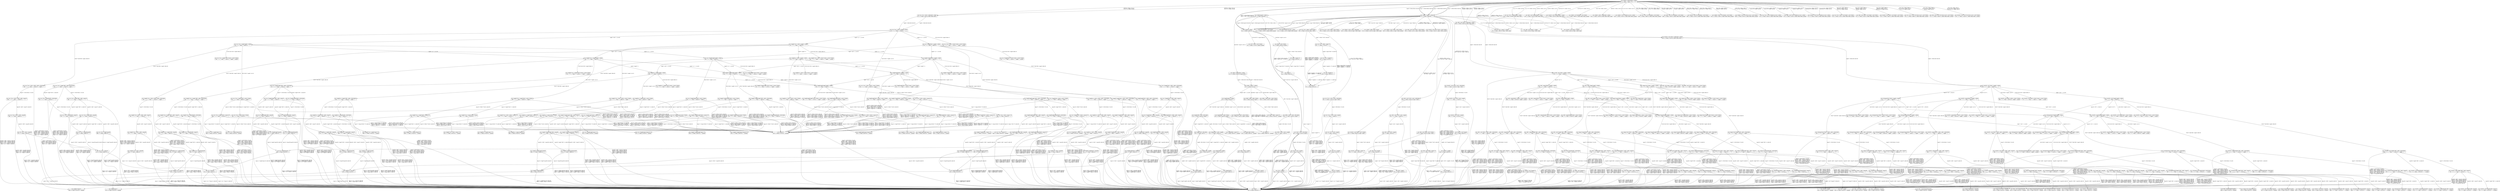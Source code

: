 digraph G {
ranksep=2.5;
rankdir=TB;
node0 [shape=record, label="{ out = (M345^-1 (M343 M344)^-1 M342) |{ 0 | None | None | 0 |  |  } }"];
node0 -> node59 [style=bold, label="tmp17 = (M343 M344) 9.26e+09
tmp19 = (tmp17 M345) 8.98e+09"];
node0 -> node73 [style=bold, label="tmp17 = (M343 M344) 9.26e+09"];
node0 -> node77 [label="(U6 S7 V8) = M343 1.06e+11"];
node0 -> node73 [style=bold, label="tmp17 = (M343 M344) 9.26e+09"];
node0 -> node73 [style=bold, label="tmp17 = (M343 M344) 9.26e+09"];
node0 -> node93 [label="(L1 L1^T) = M345 1.5e+09"];
node0 -> node107 [label="tmp18 = (M344 M345) 9.26e+09"];
node0 -> node152 [label="(Q9 R10) = M344 1.25e+10"];
node0 -> node155 [label="(Q2 R3) = M345 1.2e+10"];
node0 -> node158 [label="(U11 S12 V13) = M344 1.01e+11"];
node0 -> node171 [label="(Z4 W5 Z4^T) = M345 1.5e+10"];
node0 -> node93 [label="(L1 L1^T) = M345 1.5e+09"];
node0 -> node183 [label="(U6 S7 V8) = M343 1.06e+11
(L1 L1^T) = M345 1.5e+09"];
node0 -> node155 [label="(Q2 R3) = M345 1.2e+10"];
node0 -> node199 [label="(U6 S7 V8) = M343 1.06e+11
(Q2 R3) = M345 1.2e+10"];
node0 -> node171 [label="(Z4 W5 Z4^T) = M345 1.5e+10"];
node0 -> node209 [label="(U6 S7 V8) = M343 1.06e+11
(Z4 W5 Z4^T) = M345 1.5e+10"];
node0 -> node210 [label="(U6 S7 V8) = M343 1.06e+11
(Q9 R10) = M344 1.25e+10"];
node0 -> node211 [label="(Q9 R10) = M344 1.25e+10
(L1 L1^T) = M345 1.5e+09"];
node0 -> node508 [label="(U6 S7 V8) = M343 1.06e+11
(U11 S12 V13) = M344 1.01e+11"];
node0 -> node509 [label="(Q9 R10) = M344 1.25e+10
(Q2 R3) = M345 1.2e+10"];
node0 -> node183 [label="(U6 S7 V8) = M343 1.06e+11
(L1 L1^T) = M345 1.5e+09"];
node0 -> node625 [label="(Q9 R10) = M344 1.25e+10
(Z4 W5 Z4^T) = M345 1.5e+10"];
node0 -> node199 [label="(U6 S7 V8) = M343 1.06e+11
(Q2 R3) = M345 1.2e+10"];
node0 -> node713 [label="(U11 S12 V13) = M344 1.01e+11
(L1 L1^T) = M345 1.5e+09"];
node0 -> node209 [label="(U6 S7 V8) = M343 1.06e+11
(Z4 W5 Z4^T) = M345 1.5e+10"];
node0 -> node715 [label="(U11 S12 V13) = M344 1.01e+11
(Q2 R3) = M345 1.2e+10"];
node0 -> node211 [label="(Q9 R10) = M344 1.25e+10
(L1 L1^T) = M345 1.5e+09"];
node0 -> node717 [label="(U11 S12 V13) = M344 1.01e+11
(Z4 W5 Z4^T) = M345 1.5e+10"];
node0 -> node509 [label="(Q9 R10) = M344 1.25e+10
(Q2 R3) = M345 1.2e+10"];
node0 -> node719 [label="(U6 S7 V8) = M343 1.06e+11
(Q9 R10) = M344 1.25e+10
(L1 L1^T) = M345 1.5e+09"];
node0 -> node625 [label="(Q9 R10) = M344 1.25e+10
(Z4 W5 Z4^T) = M345 1.5e+10"];
node0 -> node721 [label="(U6 S7 V8) = M343 1.06e+11
(Q9 R10) = M344 1.25e+10
(Q2 R3) = M345 1.2e+10"];
node0 -> node713 [label="(U11 S12 V13) = M344 1.01e+11
(L1 L1^T) = M345 1.5e+09"];
node0 -> node723 [label="(U6 S7 V8) = M343 1.06e+11
(Q9 R10) = M344 1.25e+10
(Z4 W5 Z4^T) = M345 1.5e+10"];
node0 -> node715 [label="(U11 S12 V13) = M344 1.01e+11
(Q2 R3) = M345 1.2e+10"];
node0 -> node725 [label="(U6 S7 V8) = M343 1.06e+11
(U11 S12 V13) = M344 1.01e+11
(L1 L1^T) = M345 1.5e+09"];
node0 -> node717 [label="(U11 S12 V13) = M344 1.01e+11
(Z4 W5 Z4^T) = M345 1.5e+10"];
node0 -> node727 [label="(U6 S7 V8) = M343 1.06e+11
(U11 S12 V13) = M344 1.01e+11
(Q2 R3) = M345 1.2e+10"];
node0 -> node728 [label="(U6 S7 V8) = M343 1.06e+11
(U11 S12 V13) = M344 1.01e+11
(Z4 W5 Z4^T) = M345 1.5e+10"];

node59 [shape=record, label="{ out = (tmp19^-1 M342) |{ 59 | -1 | None | 1.82e+10 |  |  } }"];
node59 -> node60 [style=bold, label="(P22^T L20 U21) = tmp19 2.99e+09"];
node59 -> node67 [label="(Q23 R24) = tmp19 1.2e+10"];
node59 -> node78 [label="(U25 S26 V27) = tmp19 9.88e+10"];

node60 [shape=record, label="{ out = (U21^-1 L20^-1 P22 M342) |{ 60 | -1 | None | 2.12e+10 | tmp19 |  } }"];
node60 -> node61 [style=bold, label="tmp28 = (P22 M342) 2.72e+06
tmp29 = (L20^-1 tmp28) 4.49e+09
tmp15 = (U21^-1 tmp29) 4.49e+09"];
node60 -> node62 [style=bold, label="tmp28 = (P22 M342) 2.72e+06"];

node61 [shape=record, label="{ out = tmp15 |{ 61 | -1 | None | 3.02e+10 |  |  } }"];

node62 [shape=record, label="{ out = (U21^-1 L20^-1 tmp28) |{ 62 | -1 | None | 2.12e+10 |  |  } }"];
node62 -> node61 [style=bold, label="tmp29 = (L20^-1 tmp28) 4.49e+09
tmp15 = (U21^-1 tmp29) 4.49e+09"];
node62 -> node64 [style=bold, label="tmp29 = (L20^-1 tmp28) 4.49e+09"];

node64 [shape=record, label="{ out = (U21^-1 tmp29) |{ 64 | -1 | None | 2.57e+10 |  |  } }"];
node64 -> node61 [style=bold, label="tmp15 = (U21^-1 tmp29) 4.49e+09"];
node64 -> node61 [style=bold, label="tmp15 = (U21^-1 tmp29) 4.49e+09"];

node67 [shape=record, label="{ out = (R24^-1 Q23^T M342) |{ 67 | -1 | None | 3.02e+10 | tmp19 |  } }"];
node67 -> node68 [label="tmp31 = (M342^T Q23) 4.49e+09
tmp32 = (tmp31 R24^-T) 4.49e+09"];
node67 -> node70 [label="tmp31 = (M342^T Q23) 4.49e+09"];

node68 [shape=record, label="{ out = tmp32^T |{ 68 | -1 | None | 3.92e+10 |  |  } }"];
node68 -> node61 [label="tmp15 = tmp32^T 1"];

node70 [shape=record, label="{ out = (R24^-1 tmp31^T) |{ 70 | -1 | None | 3.47e+10 |  |  } }"];
node70 -> node68 [label="tmp32 = (tmp31 R24^-T) 4.49e+09"];
node70 -> node68 [label="tmp32 = (tmp31 R24^-T) 4.49e+09"];

node73 [shape=record, label="{ out = (M345^-1 tmp17^-1 M342) |{ 73 | -1 | None | 9.26e+09 |  |  } }"];
node73 -> node59 [style=bold, label="tmp19 = (tmp17 M345) 8.98e+09"];
node73 -> node59 [style=bold, label="tmp19 = (tmp17 M345) 8.98e+09"];
node73 -> node76 [label="(L1 L1^T) = M345 1.5e+09"];
node73 -> node80 [label="(L1 L1^T) = M345 1.5e+09
(P36^T L34 U35) = tmp17 2.99e+09"];
node73 -> node91 [label="(Q2 R3) = M345 1.2e+10"];
node73 -> node96 [label="(L1 L1^T) = M345 1.5e+09
(Q37 R38) = tmp17 1.2e+10"];
node73 -> node106 [label="(Z4 W5 Z4^T) = M345 1.5e+10"];
node73 -> node153 [label="(L1 L1^T) = M345 1.5e+09
(U39 S40 V41) = tmp17 9.88e+10"];
node73 -> node154 [label="(P36^T L34 U35) = tmp17 2.99e+09"];
node73 -> node159 [label="(Q2 R3) = M345 1.2e+10
(P36^T L34 U35) = tmp17 2.99e+09"];
node73 -> node170 [label="(Q37 R38) = tmp17 1.2e+10"];
node73 -> node175 [label="(Q2 R3) = M345 1.2e+10
(Q37 R38) = tmp17 1.2e+10"];
node73 -> node182 [label="(U39 S40 V41) = tmp17 9.88e+10"];
node73 -> node185 [label="(Q2 R3) = M345 1.2e+10
(U39 S40 V41) = tmp17 9.88e+10"];
node73 -> node186 [label="(Z4 W5 Z4^T) = M345 1.5e+10
(P36^T L34 U35) = tmp17 2.99e+09"];
node73 -> node201 [label="(Z4 W5 Z4^T) = M345 1.5e+10
(Q37 R38) = tmp17 1.2e+10"];
node73 -> node208 [label="(Z4 W5 Z4^T) = M345 1.5e+10
(U39 S40 V41) = tmp17 9.88e+10"];

node76 [shape=record, label="{ out = (L1^-T L1^-1 tmp17^-1 M342) |{ 76 | -1 | None | 1.08e+10 | tmp17, M345 | dead } }"];

node77 [shape=record, label="{ out = (M345^-1 (S7 V8 M344)^-1 U6^T M342) |{ 77 | -1 | None | 1.06e+11 | M345, M343, M344 | pruned } }"];

node78 [shape=record, label="{ out = (V27^T S26^-1 U25^T M342) |{ 78 | -1 | None | 1.17e+11 | tmp19 | pruned } }"];

node80 [shape=record, label="{ out = (L1^-T L1^-1 U35^-1 L34^-1 P36 M342) |{ 80 | -1 | None | 1.37e+10 | tmp17, M345 |  } }"];
node80 -> node61 [label="tmp42 = (P36 M342) 2.72e+06
tmp43 = (L34^-1 tmp42) 4.49e+09
tmp44 = (U35^-1 tmp43) 4.49e+09
tmp45 = (L1^-1 tmp44) 4.49e+09
tmp15 = (L1^-T tmp45) 4.49e+09"];
node80 -> node82 [label="tmp42 = (P36 M342) 2.72e+06"];

node82 [shape=record, label="{ out = (L1^-T L1^-1 U35^-1 L34^-1 tmp42) |{ 82 | -1 | None | 1.38e+10 |  |  } }"];
node82 -> node61 [label="tmp43 = (L34^-1 tmp42) 4.49e+09
tmp44 = (U35^-1 tmp43) 4.49e+09
tmp45 = (L1^-1 tmp44) 4.49e+09
tmp15 = (L1^-T tmp45) 4.49e+09"];
node82 -> node84 [label="tmp43 = (L34^-1 tmp42) 4.49e+09"];

node84 [shape=record, label="{ out = (L1^-T L1^-1 U35^-1 tmp43) |{ 84 | -1 | None | 1.82e+10 |  |  } }"];
node84 -> node61 [label="tmp44 = (U35^-1 tmp43) 4.49e+09
tmp45 = (L1^-1 tmp44) 4.49e+09
tmp15 = (L1^-T tmp45) 4.49e+09"];
node84 -> node86 [label="tmp44 = (U35^-1 tmp43) 4.49e+09"];

node86 [shape=record, label="{ out = (L1^-T L1^-1 tmp44) |{ 86 | -1 | None | 2.27e+10 |  |  } }"];
node86 -> node61 [label="tmp45 = (L1^-1 tmp44) 4.49e+09
tmp15 = (L1^-T tmp45) 4.49e+09"];
node86 -> node88 [label="tmp45 = (L1^-1 tmp44) 4.49e+09"];

node88 [shape=record, label="{ out = (L1^-T tmp45) |{ 88 | -1 | None | 2.72e+10 |  |  } }"];
node88 -> node61 [label="tmp15 = (L1^-T tmp45) 4.49e+09"];
node88 -> node61 [label="tmp15 = (L1^-T tmp45) 4.49e+09"];

node91 [shape=record, label="{ out = (R3^-1 Q2^T tmp17^-1 M342) |{ 91 | -1 | None | 2.12e+10 | tmp17, M345 | dead } }"];

node93 [shape=record, label="{ out = (L1^-T L1^-1 (M343 M344)^-1 M342) |{ 93 | -1 | None | 1.5e+09 | M345, M344, M343 |  } }"];
node93 -> node76 [label="tmp17 = (M343 M344) 9.26e+09"];
node93 -> node76 [label="tmp17 = (M343 M344) 9.26e+09"];

node96 [shape=record, label="{ out = (L1^-T L1^-1 R38^-1 Q37^T M342) |{ 96 | -1 | None | 2.27e+10 | tmp17, M345 |  } }"];
node96 -> node97 [label="tmp47 = (M342^T Q37) 4.49e+09
tmp48 = (tmp47 R38^-T) 4.49e+09
tmp49 = (tmp48 L1^-T) 4.49e+09
tmp50 = (tmp49 L1^-1) 4.49e+09"];
node96 -> node99 [label="tmp47 = (M342^T Q37) 4.49e+09"];

node97 [shape=record, label="{ out = tmp50^T |{ 97 | -1 | None | 4.07e+10 |  |  } }"];
node97 -> node61 [label="tmp15 = tmp50^T 1"];

node99 [shape=record, label="{ out = (L1^-T L1^-1 R38^-1 tmp47^T) |{ 99 | -1 | None | 2.72e+10 |  |  } }"];
node99 -> node97 [label="tmp48 = (tmp47 R38^-T) 4.49e+09
tmp49 = (tmp48 L1^-T) 4.49e+09
tmp50 = (tmp49 L1^-1) 4.49e+09"];
node99 -> node101 [label="tmp48 = (tmp47 R38^-T) 4.49e+09"];

node101 [shape=record, label="{ out = (L1^-T L1^-1 tmp48^T) |{ 101 | -1 | None | 3.17e+10 |  |  } }"];
node101 -> node97 [label="tmp49 = (tmp48 L1^-T) 4.49e+09
tmp50 = (tmp49 L1^-1) 4.49e+09"];
node101 -> node103 [label="tmp49 = (tmp48 L1^-T) 4.49e+09"];

node103 [shape=record, label="{ out = (L1^-T tmp49^T) |{ 103 | -1 | None | 3.62e+10 |  |  } }"];
node103 -> node97 [label="tmp50 = (tmp49 L1^-1) 4.49e+09"];
node103 -> node97 [label="tmp50 = (tmp49 L1^-1) 4.49e+09"];

node106 [shape=record, label="{ out = (Z4 W5^-1 Z4^T tmp17^-1 M342) |{ 106 | -1 | None | 2.42e+10 | tmp17, M345 | dead } }"];

node107 [shape=record, label="{ out = ((M343 tmp18)^-1 M342) |{ 107 | -1 | None | 9.26e+09 |  |  } }"];
node107 -> node59 [label="tmp19 = (M343 tmp18) 9.26e+09"];
node107 -> node59 [label="tmp19 = (M343 tmp18) 9.26e+09"];
node107 -> node110 [label="(U6 S7 V8) = M343 1.06e+11"];
node107 -> node111 [label="(Q52 R53) = tmp18 1.25e+10"];
node107 -> node151 [label="(U54 S55 V56) = tmp18 1.01e+11"];

node110 [shape=record, label="{ out = ((S7 V8 tmp18)^-1 U6^T M342) |{ 110 | -1 | None | 1.15e+11 | tmp18, M343 | pruned } }"];

node111 [shape=record, label="{ out = (R53^-1 (M343 Q52)^-1 M342) |{ 111 | -1 | None | 2.18e+10 | tmp18, M343 |  } }"];
node111 -> node112 [label="tmp57 = (M343 Q52) 9.26e+09"];
node111 -> node112 [label="tmp57 = (M343 Q52) 9.26e+09"];

node112 [shape=record, label="{ out = (R53^-1 tmp57^-1 M342) |{ 112 | -1 | None | 3.1e+10 |  |  } }"];
node112 -> node113 [label="tmp58 = R53^-1 1.5e+09"];
node112 -> node126 [label="(P61^T L59 U60) = tmp57 2.99e+09"];
node112 -> node136 [label="(Q62 R63) = tmp57 1.2e+10"];
node112 -> node150 [label="(U64 S65 V66) = tmp57 9.88e+10"];

node113 [shape=record, label="{ out = (tmp58 tmp57^-1 M342) |{ 113 | -1 | None | 3.25e+10 |  |  } }"];
node113 -> node114 [label="(P61^T L59 U60) = tmp57 2.99e+09"];
node113 -> node123 [label="(Q62 R63) = tmp57 1.2e+10"];
node113 -> node140 [label="(U64 S65 V66) = tmp57 9.88e+10"];

node114 [shape=record, label="{ out = (tmp58 U60^-1 L59^-1 P61 M342) |{ 114 | -1 | None | 3.55e+10 | tmp57 |  } }"];
node114 -> node61 [label="tmp68 = (P61 M342) 2.72e+06
tmp69 = (L59^-1 tmp68) 4.49e+09
tmp70 = (U60^-1 tmp69) 4.49e+09
tmp15 = (tmp58 tmp70) 4.49e+09"];
node114 -> node116 [label="tmp67 = (tmp58 U60^-1) 4.49e+09"];
node114 -> node141 [label="tmp68 = (P61 M342) 2.72e+06"];

node116 [shape=record, label="{ out = (tmp67 L59^-1 P61 M342) |{ 116 | -1 | None | 4e+10 |  |  } }"];
node116 -> node61 [label="tmp68 = (P61 M342) 2.72e+06
tmp69 = (L59^-1 tmp68) 4.49e+09
tmp15 = (tmp67 tmp69) 4.49e+09"];
node116 -> node118 [label="tmp68 = (P61 M342) 2.72e+06"];

node118 [shape=record, label="{ out = (tmp67 L59^-1 tmp68) |{ 118 | -1 | None | 4e+10 |  |  } }"];
node118 -> node61 [label="tmp69 = (L59^-1 tmp68) 4.49e+09
tmp15 = (tmp67 tmp69) 4.49e+09"];
node118 -> node120 [label="tmp69 = (L59^-1 tmp68) 4.49e+09"];

node120 [shape=record, label="{ out = (tmp67 tmp69) |{ 120 | -1 | None | 4.45e+10 |  |  } }"];
node120 -> node61 [label="tmp15 = (tmp67 tmp69) 4.49e+09"];
node120 -> node61 [label="tmp15 = (tmp67 tmp69) 4.49e+09"];

node123 [shape=record, label="{ out = (tmp58 R63^-1 Q62^T M342) |{ 123 | -1 | None | 4.45e+10 | tmp57 |  } }"];
node123 -> node124 [label="tmp74 = (M342^T Q62) 4.49e+09
tmp75 = (tmp74 R63^-T) 4.49e+09
tmp76 = (tmp75 tmp58^T) 4.49e+09"];
node123 -> node125 [label="tmp73 = (tmp58 R63^-1) 4.49e+09"];
node123 -> node139 [label="tmp74 = (M342^T Q62) 4.49e+09"];

node124 [shape=record, label="{ out = tmp76^T |{ 124 | -1 | None | 5.65e+10 |  | pruned } }"];

node125 [shape=record, label="{ out = (tmp73 Q62^T M342) |{ 125 | -1 | None | 4.9e+10 |  | pruned } }"];

node126 [shape=record, label="{ out = (R53^-1 U60^-1 L59^-1 P61 M342) |{ 126 | -1 | None | 3.4e+10 | tmp57 |  } }"];
node126 -> node61 [label="tmp68 = (P61 M342) 2.72e+06
tmp69 = (L59^-1 tmp68) 4.49e+09
tmp70 = (U60^-1 tmp69) 4.49e+09
tmp15 = (R53^-1 tmp70) 4.49e+09"];
node126 -> node128 [label="tmp68 = (P61 M342) 2.72e+06"];

node128 [shape=record, label="{ out = (R53^-1 U60^-1 L59^-1 tmp68) |{ 128 | -1 | None | 3.4e+10 |  |  } }"];
node128 -> node61 [label="tmp69 = (L59^-1 tmp68) 4.49e+09
tmp70 = (U60^-1 tmp69) 4.49e+09
tmp15 = (R53^-1 tmp70) 4.49e+09"];
node128 -> node130 [label="tmp69 = (L59^-1 tmp68) 4.49e+09"];

node130 [shape=record, label="{ out = (R53^-1 U60^-1 tmp69) |{ 130 | -1 | None | 3.85e+10 |  |  } }"];
node130 -> node61 [label="tmp70 = (U60^-1 tmp69) 4.49e+09
tmp15 = (R53^-1 tmp70) 4.49e+09"];
node130 -> node132 [label="tmp70 = (U60^-1 tmp69) 4.49e+09"];

node132 [shape=record, label="{ out = (R53^-1 tmp70) |{ 132 | -1 | None | 4.3e+10 |  |  } }"];
node132 -> node61 [label="tmp15 = (R53^-1 tmp70) 4.49e+09"];
node132 -> node61 [label="tmp15 = (R53^-1 tmp70) 4.49e+09"];

node136 [shape=record, label="{ out = (R53^-1 R63^-1 Q62^T M342) |{ 136 | -1 | None | 4.3e+10 | tmp57 |  } }"];
node136 -> node124 [label="tmp74 = (M342^T Q62) 4.49e+09
tmp75 = (tmp74 R63^-T) 4.49e+09
tmp76 = (tmp75 R53^-T) 4.49e+09"];
node136 -> node138 [label="tmp74 = (M342^T Q62) 4.49e+09"];

node138 [shape=record, label="{ out = (R53^-1 R63^-1 tmp74^T) |{ 138 | -1 | None | 4.75e+10 |  | pruned } }"];

node139 [shape=record, label="{ out = (tmp58 R63^-1 tmp74^T) |{ 139 | -1 | None | 4.9e+10 |  | pruned } }"];

node140 [shape=record, label="{ out = (tmp58 V66^T S65^-1 U64^T M342) |{ 140 | -1 | None | 1.31e+11 | tmp57 | pruned } }"];

node141 [shape=record, label="{ out = (tmp58 U60^-1 L59^-1 tmp68) |{ 141 | -1 | None | 3.55e+10 |  |  } }"];
node141 -> node61 [label="tmp69 = (L59^-1 tmp68) 4.49e+09
tmp70 = (U60^-1 tmp69) 4.49e+09
tmp15 = (tmp58 tmp70) 4.49e+09"];
node141 -> node118 [label="tmp67 = (tmp58 U60^-1) 4.49e+09"];
node141 -> node144 [label="tmp69 = (L59^-1 tmp68) 4.49e+09"];

node144 [shape=record, label="{ out = (tmp58 U60^-1 tmp69) |{ 144 | -1 | None | 4e+10 |  |  } }"];
node144 -> node61 [label="tmp70 = (U60^-1 tmp69) 4.49e+09
tmp15 = (tmp58 tmp70) 4.49e+09"];
node144 -> node120 [label="tmp67 = (tmp58 U60^-1) 4.49e+09"];
node144 -> node147 [label="tmp70 = (U60^-1 tmp69) 4.49e+09"];

node147 [shape=record, label="{ out = (tmp58 tmp70) |{ 147 | -1 | None | 4.45e+10 |  |  } }"];
node147 -> node61 [label="tmp15 = (tmp58 tmp70) 4.49e+09"];
node147 -> node61 [label="tmp15 = (tmp58 tmp70) 4.49e+09"];

node150 [shape=record, label="{ out = (R53^-1 V66^T S65^-1 U64^T M342) |{ 150 | -1 | None | 1.3e+11 | tmp57 | pruned } }"];

node151 [shape=record, label="{ out = (V56^T (M343 U54 S55)^-1 M342) |{ 151 | -1 | None | 1.1e+11 | tmp18, M343 | pruned } }"];

node152 [shape=record, label="{ out = (M345^-1 R10^-1 (M343 Q9)^-1 M342) |{ 152 | -1 | None | 1.25e+10 | M345, M343, M344 | dead } }"];

node153 [shape=record, label="{ out = (L1^-T L1^-1 V41^T S40^-1 U39^T M342) |{ 153 | -1 | None | 1.1e+11 | tmp17, M345 | pruned } }"];

node154 [shape=record, label="{ out = (M345^-1 U35^-1 L34^-1 P36 M342) |{ 154 | -1 | None | 1.23e+10 | tmp17, M345 | dead } }"];

node155 [shape=record, label="{ out = (R3^-1 Q2^T (M343 M344)^-1 M342) |{ 155 | -1 | None | 1.2e+10 | M345, M344, M343 |  } }"];
node155 -> node91 [label="tmp17 = (M343 M344) 9.26e+09"];
node155 -> node91 [label="tmp17 = (M343 M344) 9.26e+09"];

node158 [shape=record, label="{ out = (M345^-1 V13^T (M343 U11 S12)^-1 M342) |{ 158 | -1 | None | 1.01e+11 | M345, M343, M344 | pruned } }"];

node159 [shape=record, label="{ out = (R3^-1 Q2^T U35^-1 L34^-1 P36 M342) |{ 159 | -1 | None | 2.42e+10 | tmp17, M345 |  } }"];
node159 -> node61 [label="tmp42 = (P36 M342) 2.72e+06
tmp43 = (L34^-1 tmp42) 4.49e+09
tmp44 = (U35^-1 tmp43) 4.49e+09
tmp81 = (Q2^T tmp44) 8.98e+09
tmp15 = (R3^-1 tmp81) 4.49e+09"];
node159 -> node161 [label="tmp42 = (P36 M342) 2.72e+06"];

node161 [shape=record, label="{ out = (R3^-1 Q2^T U35^-1 L34^-1 tmp42) |{ 161 | -1 | None | 2.42e+10 |  |  } }"];
node161 -> node61 [label="tmp43 = (L34^-1 tmp42) 4.49e+09
tmp44 = (U35^-1 tmp43) 4.49e+09
tmp81 = (Q2^T tmp44) 8.98e+09
tmp15 = (R3^-1 tmp81) 4.49e+09"];
node161 -> node163 [label="tmp43 = (L34^-1 tmp42) 4.49e+09"];

node163 [shape=record, label="{ out = (R3^-1 Q2^T U35^-1 tmp43) |{ 163 | -1 | None | 2.87e+10 |  |  } }"];
node163 -> node61 [label="tmp44 = (U35^-1 tmp43) 4.49e+09
tmp81 = (Q2^T tmp44) 8.98e+09
tmp15 = (R3^-1 tmp81) 4.49e+09"];
node163 -> node165 [label="tmp44 = (U35^-1 tmp43) 4.49e+09"];

node165 [shape=record, label="{ out = (R3^-1 Q2^T tmp44) |{ 165 | -1 | None | 3.32e+10 |  |  } }"];
node165 -> node61 [label="tmp81 = (Q2^T tmp44) 8.98e+09
tmp15 = (R3^-1 tmp81) 4.49e+09"];
node165 -> node167 [label="tmp81 = (Q2^T tmp44) 8.98e+09"];

node167 [shape=record, label="{ out = (R3^-1 tmp81) |{ 167 | -1 | None | 4.22e+10 |  |  } }"];
node167 -> node61 [label="tmp15 = (R3^-1 tmp81) 4.49e+09"];
node167 -> node61 [label="tmp15 = (R3^-1 tmp81) 4.49e+09"];

node170 [shape=record, label="{ out = (M345^-1 R38^-1 Q37^T M342) |{ 170 | -1 | None | 2.12e+10 | tmp17, M345 | dead } }"];

node171 [shape=record, label="{ out = (Z4 W5^-1 Z4^T (M343 M344)^-1 M342) |{ 171 | -1 | None | 1.5e+10 | M345, M344, M343 |  } }"];
node171 -> node106 [label="tmp17 = (M343 M344) 9.26e+09"];
node171 -> node106 [label="tmp17 = (M343 M344) 9.26e+09"];

node175 [shape=record, label="{ out = (R3^-1 Q2^T R38^-1 Q37^T M342) |{ 175 | -1 | None | 3.32e+10 | tmp17, M345 |  } }"];
node175 -> node61 [label="tmp47 = (M342^T Q37) 4.49e+09
tmp48 = (tmp47 R38^-T) 4.49e+09
tmp84 = (Q2^T tmp48^T) 8.98e+09
tmp15 = (R3^-1 tmp84) 4.49e+09"];
node175 -> node177 [label="tmp47 = (M342^T Q37) 4.49e+09"];

node177 [shape=record, label="{ out = (R3^-1 Q2^T R38^-1 tmp47^T) |{ 177 | -1 | None | 3.77e+10 |  |  } }"];
node177 -> node61 [label="tmp48 = (tmp47 R38^-T) 4.49e+09
tmp84 = (Q2^T tmp48^T) 8.98e+09
tmp15 = (R3^-1 tmp84) 4.49e+09"];
node177 -> node179 [label="tmp48 = (tmp47 R38^-T) 4.49e+09"];

node179 [shape=record, label="{ out = (R3^-1 Q2^T tmp48^T) |{ 179 | -1 | None | 4.22e+10 |  |  } }"];
node179 -> node61 [label="tmp84 = (Q2^T tmp48^T) 8.98e+09
tmp15 = (R3^-1 tmp84) 4.49e+09"];
node179 -> node181 [label="tmp84 = (Q2^T tmp48^T) 8.98e+09"];

node181 [shape=record, label="{ out = (R3^-1 tmp84) |{ 181 | -1 | None | 5.12e+10 |  | pruned } }"];

node182 [shape=record, label="{ out = (M345^-1 V41^T S40^-1 U39^T M342) |{ 182 | -1 | None | 1.08e+11 | tmp17, M345 | pruned } }"];

node183 [shape=record, label="{ out = (L1^-T L1^-1 (S7 V8 M344)^-1 U6^T M342) |{ 183 | -1 | None | 1.08e+11 | M345, M344, M343 | pruned } }"];

node185 [shape=record, label="{ out = (R3^-1 Q2^T V41^T S40^-1 U39^T M342) |{ 185 | -1 | None | 1.2e+11 | tmp17, M345 | pruned } }"];

node186 [shape=record, label="{ out = (Z4 W5^-1 Z4^T U35^-1 L34^-1 P36 M342) |{ 186 | -1 | None | 2.72e+10 | tmp17, M345 |  } }"];
node186 -> node61 [label="tmp42 = (P36 M342) 2.72e+06
tmp43 = (L34^-1 tmp42) 4.49e+09
tmp44 = (U35^-1 tmp43) 4.49e+09
tmp86 = (Z4^T tmp44) 8.98e+09
tmp87 = (W5^-1 tmp86) 2.72e+06
tmp15 = (Z4 tmp87) 8.98e+09"];
node186 -> node188 [label="tmp42 = (P36 M342) 2.72e+06"];

node188 [shape=record, label="{ out = (Z4 W5^-1 Z4^T U35^-1 L34^-1 tmp42) |{ 188 | -1 | None | 2.72e+10 |  |  } }"];
node188 -> node61 [label="tmp43 = (L34^-1 tmp42) 4.49e+09
tmp44 = (U35^-1 tmp43) 4.49e+09
tmp86 = (Z4^T tmp44) 8.98e+09
tmp87 = (W5^-1 tmp86) 2.72e+06
tmp15 = (Z4 tmp87) 8.98e+09"];
node188 -> node190 [label="tmp43 = (L34^-1 tmp42) 4.49e+09"];

node190 [shape=record, label="{ out = (Z4 W5^-1 Z4^T U35^-1 tmp43) |{ 190 | -1 | None | 3.17e+10 |  |  } }"];
node190 -> node61 [label="tmp44 = (U35^-1 tmp43) 4.49e+09
tmp86 = (Z4^T tmp44) 8.98e+09
tmp87 = (W5^-1 tmp86) 2.72e+06
tmp15 = (Z4 tmp87) 8.98e+09"];
node190 -> node192 [label="tmp44 = (U35^-1 tmp43) 4.49e+09"];

node192 [shape=record, label="{ out = (Z4 W5^-1 Z4^T tmp44) |{ 192 | -1 | None | 3.62e+10 |  |  } }"];
node192 -> node61 [label="tmp86 = (Z4^T tmp44) 8.98e+09
tmp87 = (W5^-1 tmp86) 2.72e+06
tmp15 = (Z4 tmp87) 8.98e+09"];
node192 -> node194 [label="tmp86 = (Z4^T tmp44) 8.98e+09"];

node194 [shape=record, label="{ out = (Z4 W5^-1 tmp86) |{ 194 | -1 | None | 4.52e+10 |  |  } }"];
node194 -> node61 [label="tmp87 = (W5^-1 tmp86) 2.72e+06
tmp15 = (Z4 tmp87) 8.98e+09"];
node194 -> node196 [label="tmp87 = (W5^-1 tmp86) 2.72e+06"];

node196 [shape=record, label="{ out = (Z4 tmp87) |{ 196 | -1 | None | 4.52e+10 |  |  } }"];
node196 -> node61 [label="tmp15 = (Z4 tmp87) 8.98e+09"];
node196 -> node61 [label="tmp15 = (Z4 tmp87) 8.98e+09"];

node199 [shape=record, label="{ out = (R3^-1 Q2^T (S7 V8 M344)^-1 U6^T M342) |{ 199 | -1 | None | 1.18e+11 | M345, M344, M343 | pruned } }"];

node201 [shape=record, label="{ out = (Z4 W5^-1 Z4^T R38^-1 Q37^T M342) |{ 201 | -1 | None | 3.62e+10 | tmp17, M345 |  } }"];
node201 -> node61 [label="tmp47 = (M342^T Q37) 4.49e+09
tmp48 = (tmp47 R38^-T) 4.49e+09
tmp89 = (Z4^T tmp48^T) 8.98e+09
tmp90 = (W5^-1 tmp89) 2.72e+06
tmp15 = (Z4 tmp90) 8.98e+09"];
node201 -> node203 [label="tmp47 = (M342^T Q37) 4.49e+09"];

node203 [shape=record, label="{ out = (Z4 W5^-1 Z4^T R38^-1 tmp47^T) |{ 203 | -1 | None | 4.07e+10 |  |  } }"];
node203 -> node61 [label="tmp48 = (tmp47 R38^-T) 4.49e+09
tmp89 = (Z4^T tmp48^T) 8.98e+09
tmp90 = (W5^-1 tmp89) 2.72e+06
tmp15 = (Z4 tmp90) 8.98e+09"];
node203 -> node205 [label="tmp48 = (tmp47 R38^-T) 4.49e+09"];

node205 [shape=record, label="{ out = (Z4 W5^-1 Z4^T tmp48^T) |{ 205 | -1 | None | 4.52e+10 |  |  } }"];
node205 -> node61 [label="tmp89 = (Z4^T tmp48^T) 8.98e+09
tmp90 = (W5^-1 tmp89) 2.72e+06
tmp15 = (Z4 tmp90) 8.98e+09"];
node205 -> node207 [label="tmp89 = (Z4^T tmp48^T) 8.98e+09"];

node207 [shape=record, label="{ out = (Z4 W5^-1 tmp89) |{ 207 | -1 | None | 5.42e+10 |  | pruned } }"];

node208 [shape=record, label="{ out = (Z4 W5^-1 Z4^T V41^T S40^-1 U39^T M342) |{ 208 | -1 | None | 1.23e+11 | tmp17, M345 | pruned } }"];

node209 [shape=record, label="{ out = (Z4 W5^-1 Z4^T (S7 V8 M344)^-1 U6^T M342) |{ 209 | -1 | None | 1.21e+11 | M345, M344, M343 | pruned } }"];

node210 [shape=record, label="{ out = (M345^-1 R10^-1 (S7 V8 Q9)^-1 U6^T M342) |{ 210 | -1 | None | 1.19e+11 | M345, M343, M344 | pruned } }"];

node211 [shape=record, label="{ out = (L1^-T L1^-1 R10^-1 (M343 Q9)^-1 M342) |{ 211 | -1 | None | 1.4e+10 | M345, M344, M343 |  } }"];
node211 -> node212 [label="tmp92 = (M343 Q9) 9.26e+09"];
node211 -> node212 [label="tmp92 = (M343 Q9) 9.26e+09"];

node212 [shape=record, label="{ out = (L1^-T L1^-1 R10^-1 tmp92^-1 M342) |{ 212 | -1 | None | 2.33e+10 |  |  } }"];
node212 -> node213 [label="tmp93 = L1^-1 1.5e+09"];
node212 -> node264 [label="(P100^T L98 U99) = tmp92 2.99e+09"];
node212 -> node278 [label="tmp93 = L1^-1 1.5e+09"];
node212 -> node434 [label="(Q101 R102) = tmp92 1.2e+10"];
node212 -> node441 [label="tmp97 = R10^-1 1.5e+09"];
node212 -> node507 [label="(U103 S104 V105) = tmp92 9.88e+10"];

node213 [shape=record, label="{ out = (tmp93^T L1^-1 R10^-1 tmp92^-1 M342) |{ 213 | -1 | None | 2.48e+10 |  |  } }"];
node213 -> node214 [label="tmp95 = tmp93^T 1"];
node213 -> node253 [label="(P100^T L98 U99) = tmp92 2.99e+09"];
node213 -> node279 [label="tmp93 = L1^-1 1.5e+09"];
node213 -> node417 [label="(Q101 R102) = tmp92 1.2e+10"];
node213 -> node442 [label="tmp97 = R10^-1 1.5e+09"];
node213 -> node506 [label="(U103 S104 V105) = tmp92 9.88e+10"];

node214 [shape=record, label="{ out = (tmp95 L1^-1 R10^-1 tmp92^-1 M342) |{ 214 | -1 | None | 2.48e+10 |  |  } }"];
node214 -> node215 [label="tmp93 = L1^-1 1.5e+09"];
node214 -> node242 [label="(P100^T L98 U99) = tmp92 2.99e+09"];
node214 -> node362 [label="tmp97 = R10^-1 1.5e+09"];
node214 -> node412 [label="(Q101 R102) = tmp92 1.2e+10"];
node214 -> node505 [label="(U103 S104 V105) = tmp92 9.88e+10"];

node215 [shape=record, label="{ out = (tmp95 tmp93 R10^-1 tmp92^-1 M342) |{ 215 | -1 | None | 2.63e+10 |  |  } }"];
node215 -> node216 [label="tmp97 = R10^-1 1.5e+09"];
node215 -> node233 [label="(P100^T L98 U99) = tmp92 2.99e+09"];
node215 -> node391 [label="(Q101 R102) = tmp92 1.2e+10"];
node215 -> node410 [label="(U103 S104 V105) = tmp92 9.88e+10"];

node216 [shape=record, label="{ out = (tmp95 tmp93 tmp97 tmp92^-1 M342) |{ 216 | -1 | None | 2.78e+10 |  |  } }"];
node216 -> node217 [label="(P100^T L98 U99) = tmp92 2.99e+09"];
node216 -> node228 [label="(Q101 R102) = tmp92 1.2e+10"];
node216 -> node400 [label="(U103 S104 V105) = tmp92 9.88e+10"];

node217 [shape=record, label="{ out = (tmp95 tmp93 tmp97 U99^-1 L98^-1 P100 M342) |{ 217 | -1 | None | 3.08e+10 | tmp92 |  } }"];
node217 -> node61 [label="tmp107 = (P100 M342) 2.72e+06
tmp108 = (L98^-1 tmp107) 4.49e+09
tmp109 = (U99^-1 tmp108) 4.49e+09
tmp110 = (tmp97 tmp109) 4.49e+09
tmp111 = (tmp93 tmp110) 4.49e+09
tmp15 = (tmp95 tmp111) 4.49e+09"];
node217 -> node219 [label="tmp106 = (tmp97 U99^-1) 4.49e+09"];
node217 -> node401 [label="tmp107 = (P100 M342) 2.72e+06"];

node219 [shape=record, label="{ out = (tmp95 tmp93 tmp106 L98^-1 P100 M342) |{ 219 | -1 | None | 3.53e+10 |  |  } }"];
node219 -> node61 [label="tmp107 = (P100 M342) 2.72e+06
tmp108 = (L98^-1 tmp107) 4.49e+09
tmp110 = (tmp106 tmp108) 4.49e+09
tmp111 = (tmp93 tmp110) 4.49e+09
tmp15 = (tmp95 tmp111) 4.49e+09"];
node219 -> node221 [label="tmp107 = (P100 M342) 2.72e+06"];

node221 [shape=record, label="{ out = (tmp95 tmp93 tmp106 L98^-1 tmp107) |{ 221 | -1 | None | 3.53e+10 |  |  } }"];
node221 -> node61 [label="tmp108 = (L98^-1 tmp107) 4.49e+09
tmp110 = (tmp106 tmp108) 4.49e+09
tmp111 = (tmp93 tmp110) 4.49e+09
tmp15 = (tmp95 tmp111) 4.49e+09"];
node221 -> node223 [label="tmp108 = (L98^-1 tmp107) 4.49e+09"];

node223 [shape=record, label="{ out = (tmp95 tmp93 tmp106 tmp108) |{ 223 | -1 | None | 3.98e+10 |  |  } }"];
node223 -> node61 [label="tmp110 = (tmp106 tmp108) 4.49e+09
tmp111 = (tmp93 tmp110) 4.49e+09
tmp15 = (tmp95 tmp111) 4.49e+09"];
node223 -> node225 [label="tmp110 = (tmp106 tmp108) 4.49e+09"];

node225 [shape=record, label="{ out = (tmp95 tmp93 tmp110) |{ 225 | -1 | None | 4.27e+10 |  |  } }"];
node225 -> node61 [label="tmp111 = (tmp93 tmp110) 4.49e+09
tmp15 = (tmp95 tmp111) 4.49e+09"];
node225 -> node227 [label="tmp111 = (tmp93 tmp110) 4.49e+09"];

node227 [shape=record, label="{ out = (tmp95 tmp111) |{ 227 | -1 | None | 4.57e+10 |  | pruned } }"];

node228 [shape=record, label="{ out = (tmp95 tmp93 tmp97 R102^-1 Q101^T M342) |{ 228 | -1 | None | 3.97e+10 | tmp92 |  } }"];
node228 -> node229 [label="tmp116 = (M342^T Q101) 4.49e+09
tmp117 = (tmp116 R102^-T) 4.49e+09
tmp118 = (tmp117 tmp97^T) 4.49e+09
tmp119 = (tmp118 tmp93^T) 4.49e+09
tmp120 = (tmp119 tmp95^T) 4.49e+09"];
node228 -> node230 [label="tmp115 = (tmp97 R102^-1) 4.49e+09"];
node228 -> node396 [label="tmp116 = (M342^T Q101) 4.49e+09"];

node229 [shape=record, label="{ out = tmp120^T |{ 229 | -1 | None | 5.77e+10 |  | pruned } }"];

node230 [shape=record, label="{ out = (tmp95 tmp93 tmp115 Q101^T M342) |{ 230 | -1 | None | 4.42e+10 |  |  } }"];
node230 -> node229 [label="tmp116 = (M342^T Q101) 4.49e+09
tmp118 = (tmp116 tmp115^T) 4.49e+09
tmp119 = (tmp118 tmp93^T) 4.49e+09
tmp120 = (tmp119 tmp95^T) 4.49e+09"];
node230 -> node232 [label="tmp116 = (M342^T Q101) 4.49e+09"];

node232 [shape=record, label="{ out = (tmp95 tmp93 tmp115 tmp116^T) |{ 232 | -1 | None | 4.87e+10 |  | pruned } }"];

node233 [shape=record, label="{ out = (tmp95 tmp93 R10^-1 U99^-1 L98^-1 P100 M342) |{ 233 | -1 | None | 2.93e+10 | tmp92 |  } }"];
node233 -> node61 [label="tmp107 = (P100 M342) 2.72e+06
tmp108 = (L98^-1 tmp107) 4.49e+09
tmp109 = (U99^-1 tmp108) 4.49e+09
tmp110 = (R10^-1 tmp109) 4.49e+09
tmp111 = (tmp93 tmp110) 4.49e+09
tmp15 = (tmp95 tmp111) 4.49e+09"];
node233 -> node235 [label="tmp107 = (P100 M342) 2.72e+06"];

node235 [shape=record, label="{ out = (tmp95 tmp93 R10^-1 U99^-1 L98^-1 tmp107) |{ 235 | -1 | None | 2.93e+10 |  |  } }"];
node235 -> node61 [label="tmp108 = (L98^-1 tmp107) 4.49e+09
tmp109 = (U99^-1 tmp108) 4.49e+09
tmp110 = (R10^-1 tmp109) 4.49e+09
tmp111 = (tmp93 tmp110) 4.49e+09
tmp15 = (tmp95 tmp111) 4.49e+09"];
node235 -> node237 [label="tmp108 = (L98^-1 tmp107) 4.49e+09"];

node237 [shape=record, label="{ out = (tmp95 tmp93 R10^-1 U99^-1 tmp108) |{ 237 | -1 | None | 3.38e+10 |  |  } }"];
node237 -> node61 [label="tmp109 = (U99^-1 tmp108) 4.49e+09
tmp110 = (R10^-1 tmp109) 4.49e+09
tmp111 = (tmp93 tmp110) 4.49e+09
tmp15 = (tmp95 tmp111) 4.49e+09"];
node237 -> node239 [label="tmp109 = (U99^-1 tmp108) 4.49e+09"];

node239 [shape=record, label="{ out = (tmp95 tmp93 R10^-1 tmp109) |{ 239 | -1 | None | 3.83e+10 |  |  } }"];
node239 -> node61 [label="tmp110 = (R10^-1 tmp109) 4.49e+09
tmp111 = (tmp93 tmp110) 4.49e+09
tmp15 = (tmp95 tmp111) 4.49e+09"];
node239 -> node225 [label="tmp110 = (R10^-1 tmp109) 4.49e+09"];

node242 [shape=record, label="{ out = (tmp95 L1^-1 R10^-1 U99^-1 L98^-1 P100 M342) |{ 242 | -1 | None | 2.78e+10 | tmp92 |  } }"];
node242 -> node61 [label="tmp107 = (P100 M342) 2.72e+06
tmp108 = (L98^-1 tmp107) 4.49e+09
tmp109 = (U99^-1 tmp108) 4.49e+09
tmp110 = (R10^-1 tmp109) 4.49e+09
tmp111 = (L1^-1 tmp110) 4.49e+09
tmp15 = (tmp95 tmp111) 4.49e+09"];
node242 -> node244 [label="tmp107 = (P100 M342) 2.72e+06"];

node244 [shape=record, label="{ out = (tmp95 L1^-1 R10^-1 U99^-1 L98^-1 tmp107) |{ 244 | -1 | None | 2.78e+10 |  |  } }"];
node244 -> node61 [label="tmp108 = (L98^-1 tmp107) 4.49e+09
tmp109 = (U99^-1 tmp108) 4.49e+09
tmp110 = (R10^-1 tmp109) 4.49e+09
tmp111 = (L1^-1 tmp110) 4.49e+09
tmp15 = (tmp95 tmp111) 4.49e+09"];
node244 -> node246 [label="tmp108 = (L98^-1 tmp107) 4.49e+09"];

node246 [shape=record, label="{ out = (tmp95 L1^-1 R10^-1 U99^-1 tmp108) |{ 246 | -1 | None | 3.23e+10 |  |  } }"];
node246 -> node61 [label="tmp109 = (U99^-1 tmp108) 4.49e+09
tmp110 = (R10^-1 tmp109) 4.49e+09
tmp111 = (L1^-1 tmp110) 4.49e+09
tmp15 = (tmp95 tmp111) 4.49e+09"];
node246 -> node248 [label="tmp109 = (U99^-1 tmp108) 4.49e+09"];

node248 [shape=record, label="{ out = (tmp95 L1^-1 R10^-1 tmp109) |{ 248 | -1 | None | 3.68e+10 |  |  } }"];
node248 -> node61 [label="tmp110 = (R10^-1 tmp109) 4.49e+09
tmp111 = (L1^-1 tmp110) 4.49e+09
tmp15 = (tmp95 tmp111) 4.49e+09"];
node248 -> node250 [label="tmp110 = (R10^-1 tmp109) 4.49e+09"];

node250 [shape=record, label="{ out = (tmp95 L1^-1 tmp110) |{ 250 | -1 | None | 4.12e+10 |  |  } }"];
node250 -> node61 [label="tmp111 = (L1^-1 tmp110) 4.49e+09
tmp15 = (tmp95 tmp111) 4.49e+09"];
node250 -> node227 [label="tmp111 = (L1^-1 tmp110) 4.49e+09"];

node253 [shape=record, label="{ out = (tmp93^T L1^-1 R10^-1 U99^-1 L98^-1 P100 M342) |{ 253 | -1 | None | 2.78e+10 | tmp92 |  } }"];
node253 -> node61 [label="tmp107 = (P100 M342) 2.72e+06
tmp108 = (L98^-1 tmp107) 4.49e+09
tmp109 = (U99^-1 tmp108) 4.49e+09
tmp110 = (R10^-1 tmp109) 4.49e+09
tmp111 = (L1^-1 tmp110) 4.49e+09
tmp15 = (tmp93^T tmp111) 4.49e+09"];
node253 -> node255 [label="tmp107 = (P100 M342) 2.72e+06"];

node255 [shape=record, label="{ out = (tmp93^T L1^-1 R10^-1 U99^-1 L98^-1 tmp107) |{ 255 | -1 | None | 2.78e+10 |  |  } }"];
node255 -> node61 [label="tmp108 = (L98^-1 tmp107) 4.49e+09
tmp109 = (U99^-1 tmp108) 4.49e+09
tmp110 = (R10^-1 tmp109) 4.49e+09
tmp111 = (L1^-1 tmp110) 4.49e+09
tmp15 = (tmp93^T tmp111) 4.49e+09"];
node255 -> node257 [label="tmp108 = (L98^-1 tmp107) 4.49e+09"];

node257 [shape=record, label="{ out = (tmp93^T L1^-1 R10^-1 U99^-1 tmp108) |{ 257 | -1 | None | 3.23e+10 |  |  } }"];
node257 -> node61 [label="tmp109 = (U99^-1 tmp108) 4.49e+09
tmp110 = (R10^-1 tmp109) 4.49e+09
tmp111 = (L1^-1 tmp110) 4.49e+09
tmp15 = (tmp93^T tmp111) 4.49e+09"];
node257 -> node259 [label="tmp109 = (U99^-1 tmp108) 4.49e+09"];

node259 [shape=record, label="{ out = (tmp93^T L1^-1 R10^-1 tmp109) |{ 259 | -1 | None | 3.68e+10 |  |  } }"];
node259 -> node61 [label="tmp110 = (R10^-1 tmp109) 4.49e+09
tmp111 = (L1^-1 tmp110) 4.49e+09
tmp15 = (tmp93^T tmp111) 4.49e+09"];
node259 -> node261 [label="tmp110 = (R10^-1 tmp109) 4.49e+09"];

node261 [shape=record, label="{ out = (tmp93^T L1^-1 tmp110) |{ 261 | -1 | None | 4.12e+10 |  |  } }"];
node261 -> node61 [label="tmp111 = (L1^-1 tmp110) 4.49e+09
tmp15 = (tmp93^T tmp111) 4.49e+09"];
node261 -> node263 [label="tmp111 = (L1^-1 tmp110) 4.49e+09"];

node263 [shape=record, label="{ out = (tmp93^T tmp111) |{ 263 | -1 | None | 4.57e+10 |  | pruned } }"];

node264 [shape=record, label="{ out = (L1^-T L1^-1 R10^-1 U99^-1 L98^-1 P100 M342) |{ 264 | -1 | None | 2.63e+10 | tmp92 |  } }"];
node264 -> node61 [label="tmp107 = (P100 M342) 2.72e+06
tmp108 = (L98^-1 tmp107) 4.49e+09
tmp109 = (U99^-1 tmp108) 4.49e+09
tmp110 = (R10^-1 tmp109) 4.49e+09
tmp111 = (L1^-1 tmp110) 4.49e+09
tmp15 = (L1^-T tmp111) 4.49e+09"];
node264 -> node266 [label="tmp107 = (P100 M342) 2.72e+06"];

node266 [shape=record, label="{ out = (L1^-T L1^-1 R10^-1 U99^-1 L98^-1 tmp107) |{ 266 | -1 | None | 2.63e+10 |  |  } }"];
node266 -> node61 [label="tmp108 = (L98^-1 tmp107) 4.49e+09
tmp109 = (U99^-1 tmp108) 4.49e+09
tmp110 = (R10^-1 tmp109) 4.49e+09
tmp111 = (L1^-1 tmp110) 4.49e+09
tmp15 = (L1^-T tmp111) 4.49e+09"];
node266 -> node268 [label="tmp108 = (L98^-1 tmp107) 4.49e+09"];

node268 [shape=record, label="{ out = (L1^-T L1^-1 R10^-1 U99^-1 tmp108) |{ 268 | -1 | None | 3.08e+10 |  |  } }"];
node268 -> node61 [label="tmp109 = (U99^-1 tmp108) 4.49e+09
tmp110 = (R10^-1 tmp109) 4.49e+09
tmp111 = (L1^-1 tmp110) 4.49e+09
tmp15 = (L1^-T tmp111) 4.49e+09"];
node268 -> node270 [label="tmp109 = (U99^-1 tmp108) 4.49e+09"];

node270 [shape=record, label="{ out = (L1^-T L1^-1 R10^-1 tmp109) |{ 270 | -1 | None | 3.53e+10 |  |  } }"];
node270 -> node61 [label="tmp110 = (R10^-1 tmp109) 4.49e+09
tmp111 = (L1^-1 tmp110) 4.49e+09
tmp15 = (L1^-T tmp111) 4.49e+09"];
node270 -> node272 [label="tmp110 = (R10^-1 tmp109) 4.49e+09"];

node272 [shape=record, label="{ out = (L1^-T L1^-1 tmp110) |{ 272 | -1 | None | 3.98e+10 |  |  } }"];
node272 -> node61 [label="tmp111 = (L1^-1 tmp110) 4.49e+09
tmp15 = (L1^-T tmp111) 4.49e+09"];
node272 -> node274 [label="tmp111 = (L1^-1 tmp110) 4.49e+09"];

node274 [shape=record, label="{ out = (L1^-T tmp111) |{ 274 | -1 | None | 4.42e+10 |  |  } }"];
node274 -> node61 [label="tmp15 = (L1^-T tmp111) 4.49e+09"];
node274 -> node61 [label="tmp15 = (L1^-T tmp111) 4.49e+09"];

node278 [shape=record, label="{ out = (L1^-T tmp93 R10^-1 tmp92^-1 M342) |{ 278 | -1 | None | 2.48e+10 |  |  } }"];
node278 -> node279 [label="tmp93 = L1^-1 1.5e+09"];
node278 -> node292 [label="(P100^T L98 U99) = tmp92 2.99e+09"];
node278 -> node303 [label="tmp97 = R10^-1 1.5e+09"];
node278 -> node429 [label="(Q101 R102) = tmp92 1.2e+10"];
node278 -> node502 [label="(U103 S104 V105) = tmp92 9.88e+10"];

node279 [shape=record, label="{ out = (tmp93^T tmp93 R10^-1 tmp92^-1 M342) |{ 279 | -1 | None | 2.63e+10 |  |  } }"];
node279 -> node215 [label="tmp95 = tmp93^T 1"];
node279 -> node281 [label="(P100^T L98 U99) = tmp92 2.99e+09"];
node279 -> node304 [label="tmp97 = R10^-1 1.5e+09"];
node279 -> node422 [label="(Q101 R102) = tmp92 1.2e+10"];
node279 -> node503 [label="(U103 S104 V105) = tmp92 9.88e+10"];

node281 [shape=record, label="{ out = (tmp93^T tmp93 R10^-1 U99^-1 L98^-1 P100 M342) |{ 281 | -1 | None | 2.93e+10 | tmp92 |  } }"];
node281 -> node61 [label="tmp107 = (P100 M342) 2.72e+06
tmp108 = (L98^-1 tmp107) 4.49e+09
tmp109 = (U99^-1 tmp108) 4.49e+09
tmp110 = (R10^-1 tmp109) 4.49e+09
tmp111 = (tmp93 tmp110) 4.49e+09
tmp15 = (tmp93^T tmp111) 4.49e+09"];
node281 -> node283 [label="tmp107 = (P100 M342) 2.72e+06"];

node283 [shape=record, label="{ out = (tmp93^T tmp93 R10^-1 U99^-1 L98^-1 tmp107) |{ 283 | -1 | None | 2.93e+10 |  |  } }"];
node283 -> node61 [label="tmp108 = (L98^-1 tmp107) 4.49e+09
tmp109 = (U99^-1 tmp108) 4.49e+09
tmp110 = (R10^-1 tmp109) 4.49e+09
tmp111 = (tmp93 tmp110) 4.49e+09
tmp15 = (tmp93^T tmp111) 4.49e+09"];
node283 -> node285 [label="tmp108 = (L98^-1 tmp107) 4.49e+09"];

node285 [shape=record, label="{ out = (tmp93^T tmp93 R10^-1 U99^-1 tmp108) |{ 285 | -1 | None | 3.38e+10 |  |  } }"];
node285 -> node61 [label="tmp109 = (U99^-1 tmp108) 4.49e+09
tmp110 = (R10^-1 tmp109) 4.49e+09
tmp111 = (tmp93 tmp110) 4.49e+09
tmp15 = (tmp93^T tmp111) 4.49e+09"];
node285 -> node287 [label="tmp109 = (U99^-1 tmp108) 4.49e+09"];

node287 [shape=record, label="{ out = (tmp93^T tmp93 R10^-1 tmp109) |{ 287 | -1 | None | 3.83e+10 |  |  } }"];
node287 -> node61 [label="tmp110 = (R10^-1 tmp109) 4.49e+09
tmp111 = (tmp93 tmp110) 4.49e+09
tmp15 = (tmp93^T tmp111) 4.49e+09"];
node287 -> node289 [label="tmp110 = (R10^-1 tmp109) 4.49e+09"];

node289 [shape=record, label="{ out = (tmp93^T tmp93 tmp110) |{ 289 | -1 | None | 4.27e+10 |  |  } }"];
node289 -> node61 [label="tmp111 = (tmp93 tmp110) 4.49e+09
tmp15 = (tmp93^T tmp111) 4.49e+09"];
node289 -> node263 [label="tmp111 = (tmp93 tmp110) 4.49e+09"];

node292 [shape=record, label="{ out = (L1^-T tmp93 R10^-1 U99^-1 L98^-1 P100 M342) |{ 292 | -1 | None | 2.78e+10 | tmp92 |  } }"];
node292 -> node61 [label="tmp107 = (P100 M342) 2.72e+06
tmp108 = (L98^-1 tmp107) 4.49e+09
tmp109 = (U99^-1 tmp108) 4.49e+09
tmp110 = (R10^-1 tmp109) 4.49e+09
tmp111 = (tmp93 tmp110) 4.49e+09
tmp15 = (L1^-T tmp111) 4.49e+09"];
node292 -> node294 [label="tmp107 = (P100 M342) 2.72e+06"];

node294 [shape=record, label="{ out = (L1^-T tmp93 R10^-1 U99^-1 L98^-1 tmp107) |{ 294 | -1 | None | 2.78e+10 |  |  } }"];
node294 -> node61 [label="tmp108 = (L98^-1 tmp107) 4.49e+09
tmp109 = (U99^-1 tmp108) 4.49e+09
tmp110 = (R10^-1 tmp109) 4.49e+09
tmp111 = (tmp93 tmp110) 4.49e+09
tmp15 = (L1^-T tmp111) 4.49e+09"];
node294 -> node296 [label="tmp108 = (L98^-1 tmp107) 4.49e+09"];

node296 [shape=record, label="{ out = (L1^-T tmp93 R10^-1 U99^-1 tmp108) |{ 296 | -1 | None | 3.23e+10 |  |  } }"];
node296 -> node61 [label="tmp109 = (U99^-1 tmp108) 4.49e+09
tmp110 = (R10^-1 tmp109) 4.49e+09
tmp111 = (tmp93 tmp110) 4.49e+09
tmp15 = (L1^-T tmp111) 4.49e+09"];
node296 -> node298 [label="tmp109 = (U99^-1 tmp108) 4.49e+09"];

node298 [shape=record, label="{ out = (L1^-T tmp93 R10^-1 tmp109) |{ 298 | -1 | None | 3.68e+10 |  |  } }"];
node298 -> node61 [label="tmp110 = (R10^-1 tmp109) 4.49e+09
tmp111 = (tmp93 tmp110) 4.49e+09
tmp15 = (L1^-T tmp111) 4.49e+09"];
node298 -> node300 [label="tmp110 = (R10^-1 tmp109) 4.49e+09"];

node300 [shape=record, label="{ out = (L1^-T tmp93 tmp110) |{ 300 | -1 | None | 4.12e+10 |  |  } }"];
node300 -> node61 [label="tmp111 = (tmp93 tmp110) 4.49e+09
tmp15 = (L1^-T tmp111) 4.49e+09"];
node300 -> node274 [label="tmp111 = (tmp93 tmp110) 4.49e+09"];

node303 [shape=record, label="{ out = (L1^-T tmp93 tmp97 tmp92^-1 M342) |{ 303 | -1 | None | 2.63e+10 |  |  } }"];
node303 -> node304 [label="tmp93 = L1^-1 1.5e+09"];
node303 -> node315 [label="(P100^T L98 U99) = tmp92 2.99e+09"];
node303 -> node333 [label="(Q101 R102) = tmp92 1.2e+10"];
node303 -> node428 [label="(U103 S104 V105) = tmp92 9.88e+10"];

node304 [shape=record, label="{ out = (tmp93^T tmp93 tmp97 tmp92^-1 M342) |{ 304 | -1 | None | 2.78e+10 |  |  } }"];
node304 -> node216 [label="tmp95 = tmp93^T 1"];
node304 -> node306 [label="(P100^T L98 U99) = tmp92 2.99e+09"];
node304 -> node351 [label="(Q101 R102) = tmp92 1.2e+10"];
node304 -> node427 [label="(U103 S104 V105) = tmp92 9.88e+10"];

node306 [shape=record, label="{ out = (tmp93^T tmp93 tmp97 U99^-1 L98^-1 P100 M342) |{ 306 | -1 | None | 3.08e+10 | tmp92 |  } }"];
node306 -> node61 [label="tmp107 = (P100 M342) 2.72e+06
tmp108 = (L98^-1 tmp107) 4.49e+09
tmp109 = (U99^-1 tmp108) 4.49e+09
tmp110 = (tmp97 tmp109) 4.49e+09
tmp111 = (tmp93 tmp110) 4.49e+09
tmp15 = (tmp93^T tmp111) 4.49e+09"];
node306 -> node308 [label="tmp106 = (tmp97 U99^-1) 4.49e+09"];
node306 -> node342 [label="tmp107 = (P100 M342) 2.72e+06"];

node308 [shape=record, label="{ out = (tmp93^T tmp93 tmp106 L98^-1 P100 M342) |{ 308 | -1 | None | 3.53e+10 |  |  } }"];
node308 -> node61 [label="tmp107 = (P100 M342) 2.72e+06
tmp108 = (L98^-1 tmp107) 4.49e+09
tmp110 = (tmp106 tmp108) 4.49e+09
tmp111 = (tmp93 tmp110) 4.49e+09
tmp15 = (tmp93^T tmp111) 4.49e+09"];
node308 -> node310 [label="tmp107 = (P100 M342) 2.72e+06"];

node310 [shape=record, label="{ out = (tmp93^T tmp93 tmp106 L98^-1 tmp107) |{ 310 | -1 | None | 3.53e+10 |  |  } }"];
node310 -> node61 [label="tmp108 = (L98^-1 tmp107) 4.49e+09
tmp110 = (tmp106 tmp108) 4.49e+09
tmp111 = (tmp93 tmp110) 4.49e+09
tmp15 = (tmp93^T tmp111) 4.49e+09"];
node310 -> node312 [label="tmp108 = (L98^-1 tmp107) 4.49e+09"];

node312 [shape=record, label="{ out = (tmp93^T tmp93 tmp106 tmp108) |{ 312 | -1 | None | 3.98e+10 |  |  } }"];
node312 -> node61 [label="tmp110 = (tmp106 tmp108) 4.49e+09
tmp111 = (tmp93 tmp110) 4.49e+09
tmp15 = (tmp93^T tmp111) 4.49e+09"];
node312 -> node289 [label="tmp110 = (tmp106 tmp108) 4.49e+09"];

node315 [shape=record, label="{ out = (L1^-T tmp93 tmp97 U99^-1 L98^-1 P100 M342) |{ 315 | -1 | None | 2.93e+10 | tmp92 |  } }"];
node315 -> node61 [label="tmp107 = (P100 M342) 2.72e+06
tmp108 = (L98^-1 tmp107) 4.49e+09
tmp109 = (U99^-1 tmp108) 4.49e+09
tmp110 = (tmp97 tmp109) 4.49e+09
tmp111 = (tmp93 tmp110) 4.49e+09
tmp15 = (L1^-T tmp111) 4.49e+09"];
node315 -> node317 [label="tmp106 = (tmp97 U99^-1) 4.49e+09"];
node315 -> node324 [label="tmp107 = (P100 M342) 2.72e+06"];

node317 [shape=record, label="{ out = (L1^-T tmp93 tmp106 L98^-1 P100 M342) |{ 317 | -1 | None | 3.38e+10 |  |  } }"];
node317 -> node61 [label="tmp107 = (P100 M342) 2.72e+06
tmp108 = (L98^-1 tmp107) 4.49e+09
tmp110 = (tmp106 tmp108) 4.49e+09
tmp111 = (tmp93 tmp110) 4.49e+09
tmp15 = (L1^-T tmp111) 4.49e+09"];
node317 -> node319 [label="tmp107 = (P100 M342) 2.72e+06"];

node319 [shape=record, label="{ out = (L1^-T tmp93 tmp106 L98^-1 tmp107) |{ 319 | -1 | None | 3.38e+10 |  |  } }"];
node319 -> node61 [label="tmp108 = (L98^-1 tmp107) 4.49e+09
tmp110 = (tmp106 tmp108) 4.49e+09
tmp111 = (tmp93 tmp110) 4.49e+09
tmp15 = (L1^-T tmp111) 4.49e+09"];
node319 -> node321 [label="tmp108 = (L98^-1 tmp107) 4.49e+09"];

node321 [shape=record, label="{ out = (L1^-T tmp93 tmp106 tmp108) |{ 321 | -1 | None | 3.83e+10 |  |  } }"];
node321 -> node61 [label="tmp110 = (tmp106 tmp108) 4.49e+09
tmp111 = (tmp93 tmp110) 4.49e+09
tmp15 = (L1^-T tmp111) 4.49e+09"];
node321 -> node300 [label="tmp110 = (tmp106 tmp108) 4.49e+09"];

node324 [shape=record, label="{ out = (L1^-T tmp93 tmp97 U99^-1 L98^-1 tmp107) |{ 324 | -1 | None | 2.93e+10 |  |  } }"];
node324 -> node61 [label="tmp108 = (L98^-1 tmp107) 4.49e+09
tmp109 = (U99^-1 tmp108) 4.49e+09
tmp110 = (tmp97 tmp109) 4.49e+09
tmp111 = (tmp93 tmp110) 4.49e+09
tmp15 = (L1^-T tmp111) 4.49e+09"];
node324 -> node319 [label="tmp106 = (tmp97 U99^-1) 4.49e+09"];
node324 -> node327 [label="tmp108 = (L98^-1 tmp107) 4.49e+09"];

node327 [shape=record, label="{ out = (L1^-T tmp93 tmp97 U99^-1 tmp108) |{ 327 | -1 | None | 3.38e+10 |  |  } }"];
node327 -> node61 [label="tmp109 = (U99^-1 tmp108) 4.49e+09
tmp110 = (tmp97 tmp109) 4.49e+09
tmp111 = (tmp93 tmp110) 4.49e+09
tmp15 = (L1^-T tmp111) 4.49e+09"];
node327 -> node321 [label="tmp106 = (tmp97 U99^-1) 4.49e+09"];
node327 -> node330 [label="tmp109 = (U99^-1 tmp108) 4.49e+09"];

node330 [shape=record, label="{ out = (L1^-T tmp93 tmp97 tmp109) |{ 330 | -1 | None | 3.83e+10 |  |  } }"];
node330 -> node61 [label="tmp110 = (tmp97 tmp109) 4.49e+09
tmp111 = (tmp93 tmp110) 4.49e+09
tmp15 = (L1^-T tmp111) 4.49e+09"];
node330 -> node300 [label="tmp110 = (tmp97 tmp109) 4.49e+09"];

node333 [shape=record, label="{ out = (L1^-T tmp93 tmp97 R102^-1 Q101^T M342) |{ 333 | -1 | None | 3.83e+10 | tmp92 |  } }"];
node333 -> node229 [label="tmp116 = (M342^T Q101) 4.49e+09
tmp117 = (tmp116 R102^-T) 4.49e+09
tmp118 = (tmp117 tmp97^T) 4.49e+09
tmp119 = (tmp118 tmp93^T) 4.49e+09
tmp120 = (tmp119 L1^-1) 4.49e+09"];
node333 -> node335 [label="tmp115 = (tmp97 R102^-1) 4.49e+09"];
node333 -> node338 [label="tmp116 = (M342^T Q101) 4.49e+09"];

node335 [shape=record, label="{ out = (L1^-T tmp93 tmp115 Q101^T M342) |{ 335 | -1 | None | 4.27e+10 |  |  } }"];
node335 -> node229 [label="tmp116 = (M342^T Q101) 4.49e+09
tmp118 = (tmp116 tmp115^T) 4.49e+09
tmp119 = (tmp118 tmp93^T) 4.49e+09
tmp120 = (tmp119 L1^-1) 4.49e+09"];
node335 -> node337 [label="tmp116 = (M342^T Q101) 4.49e+09"];

node337 [shape=record, label="{ out = (L1^-T tmp93 tmp115 tmp116^T) |{ 337 | -1 | None | 4.72e+10 |  | pruned } }"];

node338 [shape=record, label="{ out = (L1^-T tmp93 tmp97 R102^-1 tmp116^T) |{ 338 | -1 | None | 4.27e+10 |  |  } }"];
node338 -> node229 [label="tmp117 = (tmp116 R102^-T) 4.49e+09
tmp118 = (tmp117 tmp97^T) 4.49e+09
tmp119 = (tmp118 tmp93^T) 4.49e+09
tmp120 = (tmp119 L1^-1) 4.49e+09"];
node338 -> node337 [label="tmp115 = (tmp97 R102^-1) 4.49e+09"];
node338 -> node341 [label="tmp117 = (tmp116 R102^-T) 4.49e+09"];

node341 [shape=record, label="{ out = (L1^-T tmp93 tmp97 tmp117^T) |{ 341 | -1 | None | 4.72e+10 |  | pruned } }"];

node342 [shape=record, label="{ out = (tmp93^T tmp93 tmp97 U99^-1 L98^-1 tmp107) |{ 342 | -1 | None | 3.08e+10 |  |  } }"];
node342 -> node61 [label="tmp108 = (L98^-1 tmp107) 4.49e+09
tmp109 = (U99^-1 tmp108) 4.49e+09
tmp110 = (tmp97 tmp109) 4.49e+09
tmp111 = (tmp93 tmp110) 4.49e+09
tmp15 = (tmp93^T tmp111) 4.49e+09"];
node342 -> node310 [label="tmp106 = (tmp97 U99^-1) 4.49e+09"];
node342 -> node345 [label="tmp108 = (L98^-1 tmp107) 4.49e+09"];

node345 [shape=record, label="{ out = (tmp93^T tmp93 tmp97 U99^-1 tmp108) |{ 345 | -1 | None | 3.53e+10 |  |  } }"];
node345 -> node61 [label="tmp109 = (U99^-1 tmp108) 4.49e+09
tmp110 = (tmp97 tmp109) 4.49e+09
tmp111 = (tmp93 tmp110) 4.49e+09
tmp15 = (tmp93^T tmp111) 4.49e+09"];
node345 -> node312 [label="tmp106 = (tmp97 U99^-1) 4.49e+09"];
node345 -> node348 [label="tmp109 = (U99^-1 tmp108) 4.49e+09"];

node348 [shape=record, label="{ out = (tmp93^T tmp93 tmp97 tmp109) |{ 348 | -1 | None | 3.98e+10 |  |  } }"];
node348 -> node61 [label="tmp110 = (tmp97 tmp109) 4.49e+09
tmp111 = (tmp93 tmp110) 4.49e+09
tmp15 = (tmp93^T tmp111) 4.49e+09"];
node348 -> node289 [label="tmp110 = (tmp97 tmp109) 4.49e+09"];

node351 [shape=record, label="{ out = (tmp93^T tmp93 tmp97 R102^-1 Q101^T M342) |{ 351 | -1 | None | 3.97e+10 | tmp92 |  } }"];
node351 -> node229 [label="tmp116 = (M342^T Q101) 4.49e+09
tmp117 = (tmp116 R102^-T) 4.49e+09
tmp118 = (tmp117 tmp97^T) 4.49e+09
tmp119 = (tmp118 tmp93^T) 4.49e+09
tmp120 = (tmp119 tmp93) 4.49e+09"];
node351 -> node353 [label="tmp115 = (tmp97 R102^-1) 4.49e+09"];
node351 -> node356 [label="tmp116 = (M342^T Q101) 4.49e+09"];

node353 [shape=record, label="{ out = (tmp93^T tmp93 tmp115 Q101^T M342) |{ 353 | -1 | None | 4.42e+10 |  |  } }"];
node353 -> node229 [label="tmp116 = (M342^T Q101) 4.49e+09
tmp118 = (tmp116 tmp115^T) 4.49e+09
tmp119 = (tmp118 tmp93^T) 4.49e+09
tmp120 = (tmp119 tmp93) 4.49e+09"];
node353 -> node355 [label="tmp116 = (M342^T Q101) 4.49e+09"];

node355 [shape=record, label="{ out = (tmp93^T tmp93 tmp115 tmp116^T) |{ 355 | -1 | None | 4.87e+10 |  | pruned } }"];

node356 [shape=record, label="{ out = (tmp93^T tmp93 tmp97 R102^-1 tmp116^T) |{ 356 | -1 | None | 4.42e+10 |  |  } }"];
node356 -> node229 [label="tmp117 = (tmp116 R102^-T) 4.49e+09
tmp118 = (tmp117 tmp97^T) 4.49e+09
tmp119 = (tmp118 tmp93^T) 4.49e+09
tmp120 = (tmp119 tmp93) 4.49e+09"];
node356 -> node355 [label="tmp115 = (tmp97 R102^-1) 4.49e+09"];
node356 -> node359 [label="tmp117 = (tmp116 R102^-T) 4.49e+09"];

node359 [shape=record, label="{ out = (tmp93^T tmp93 tmp97 tmp117^T) |{ 359 | -1 | None | 4.87e+10 |  | pruned } }"];

node362 [shape=record, label="{ out = (tmp95 L1^-1 tmp97 tmp92^-1 M342) |{ 362 | -1 | None | 2.63e+10 |  |  } }"];
node362 -> node216 [label="tmp93 = L1^-1 1.5e+09"];
node362 -> node364 [label="(P100^T L98 U99) = tmp92 2.99e+09"];
node362 -> node382 [label="(Q101 R102) = tmp92 1.2e+10"];
node362 -> node411 [label="(U103 S104 V105) = tmp92 9.88e+10"];

node364 [shape=record, label="{ out = (tmp95 L1^-1 tmp97 U99^-1 L98^-1 P100 M342) |{ 364 | -1 | None | 2.93e+10 | tmp92 |  } }"];
node364 -> node61 [label="tmp107 = (P100 M342) 2.72e+06
tmp108 = (L98^-1 tmp107) 4.49e+09
tmp109 = (U99^-1 tmp108) 4.49e+09
tmp110 = (tmp97 tmp109) 4.49e+09
tmp111 = (L1^-1 tmp110) 4.49e+09
tmp15 = (tmp95 tmp111) 4.49e+09"];
node364 -> node366 [label="tmp106 = (tmp97 U99^-1) 4.49e+09"];
node364 -> node373 [label="tmp107 = (P100 M342) 2.72e+06"];

node366 [shape=record, label="{ out = (tmp95 L1^-1 tmp106 L98^-1 P100 M342) |{ 366 | -1 | None | 3.38e+10 |  |  } }"];
node366 -> node61 [label="tmp107 = (P100 M342) 2.72e+06
tmp108 = (L98^-1 tmp107) 4.49e+09
tmp110 = (tmp106 tmp108) 4.49e+09
tmp111 = (L1^-1 tmp110) 4.49e+09
tmp15 = (tmp95 tmp111) 4.49e+09"];
node366 -> node368 [label="tmp107 = (P100 M342) 2.72e+06"];

node368 [shape=record, label="{ out = (tmp95 L1^-1 tmp106 L98^-1 tmp107) |{ 368 | -1 | None | 3.38e+10 |  |  } }"];
node368 -> node61 [label="tmp108 = (L98^-1 tmp107) 4.49e+09
tmp110 = (tmp106 tmp108) 4.49e+09
tmp111 = (L1^-1 tmp110) 4.49e+09
tmp15 = (tmp95 tmp111) 4.49e+09"];
node368 -> node370 [label="tmp108 = (L98^-1 tmp107) 4.49e+09"];

node370 [shape=record, label="{ out = (tmp95 L1^-1 tmp106 tmp108) |{ 370 | -1 | None | 3.83e+10 |  |  } }"];
node370 -> node61 [label="tmp110 = (tmp106 tmp108) 4.49e+09
tmp111 = (L1^-1 tmp110) 4.49e+09
tmp15 = (tmp95 tmp111) 4.49e+09"];
node370 -> node250 [label="tmp110 = (tmp106 tmp108) 4.49e+09"];

node373 [shape=record, label="{ out = (tmp95 L1^-1 tmp97 U99^-1 L98^-1 tmp107) |{ 373 | -1 | None | 2.93e+10 |  |  } }"];
node373 -> node61 [label="tmp108 = (L98^-1 tmp107) 4.49e+09
tmp109 = (U99^-1 tmp108) 4.49e+09
tmp110 = (tmp97 tmp109) 4.49e+09
tmp111 = (L1^-1 tmp110) 4.49e+09
tmp15 = (tmp95 tmp111) 4.49e+09"];
node373 -> node368 [label="tmp106 = (tmp97 U99^-1) 4.49e+09"];
node373 -> node376 [label="tmp108 = (L98^-1 tmp107) 4.49e+09"];

node376 [shape=record, label="{ out = (tmp95 L1^-1 tmp97 U99^-1 tmp108) |{ 376 | -1 | None | 3.38e+10 |  |  } }"];
node376 -> node61 [label="tmp109 = (U99^-1 tmp108) 4.49e+09
tmp110 = (tmp97 tmp109) 4.49e+09
tmp111 = (L1^-1 tmp110) 4.49e+09
tmp15 = (tmp95 tmp111) 4.49e+09"];
node376 -> node370 [label="tmp106 = (tmp97 U99^-1) 4.49e+09"];
node376 -> node379 [label="tmp109 = (U99^-1 tmp108) 4.49e+09"];

node379 [shape=record, label="{ out = (tmp95 L1^-1 tmp97 tmp109) |{ 379 | -1 | None | 3.83e+10 |  |  } }"];
node379 -> node61 [label="tmp110 = (tmp97 tmp109) 4.49e+09
tmp111 = (L1^-1 tmp110) 4.49e+09
tmp15 = (tmp95 tmp111) 4.49e+09"];
node379 -> node250 [label="tmp110 = (tmp97 tmp109) 4.49e+09"];

node382 [shape=record, label="{ out = (tmp95 L1^-1 tmp97 R102^-1 Q101^T M342) |{ 382 | -1 | None | 3.83e+10 | tmp92 |  } }"];
node382 -> node229 [label="tmp116 = (M342^T Q101) 4.49e+09
tmp117 = (tmp116 R102^-T) 4.49e+09
tmp118 = (tmp117 tmp97^T) 4.49e+09
tmp119 = (tmp118 L1^-T) 4.49e+09
tmp120 = (tmp119 tmp95^T) 4.49e+09"];
node382 -> node384 [label="tmp115 = (tmp97 R102^-1) 4.49e+09"];
node382 -> node387 [label="tmp116 = (M342^T Q101) 4.49e+09"];

node384 [shape=record, label="{ out = (tmp95 L1^-1 tmp115 Q101^T M342) |{ 384 | -1 | None | 4.27e+10 |  |  } }"];
node384 -> node229 [label="tmp116 = (M342^T Q101) 4.49e+09
tmp118 = (tmp116 tmp115^T) 4.49e+09
tmp119 = (tmp118 L1^-T) 4.49e+09
tmp120 = (tmp119 tmp95^T) 4.49e+09"];
node384 -> node386 [label="tmp116 = (M342^T Q101) 4.49e+09"];

node386 [shape=record, label="{ out = (tmp95 L1^-1 tmp115 tmp116^T) |{ 386 | -1 | None | 4.72e+10 |  | pruned } }"];

node387 [shape=record, label="{ out = (tmp95 L1^-1 tmp97 R102^-1 tmp116^T) |{ 387 | -1 | None | 4.27e+10 |  |  } }"];
node387 -> node229 [label="tmp117 = (tmp116 R102^-T) 4.49e+09
tmp118 = (tmp117 tmp97^T) 4.49e+09
tmp119 = (tmp118 L1^-T) 4.49e+09
tmp120 = (tmp119 tmp95^T) 4.49e+09"];
node387 -> node386 [label="tmp115 = (tmp97 R102^-1) 4.49e+09"];
node387 -> node390 [label="tmp117 = (tmp116 R102^-T) 4.49e+09"];

node390 [shape=record, label="{ out = (tmp95 L1^-1 tmp97 tmp117^T) |{ 390 | -1 | None | 4.72e+10 |  | pruned } }"];

node391 [shape=record, label="{ out = (tmp95 tmp93 R10^-1 R102^-1 Q101^T M342) |{ 391 | -1 | None | 3.83e+10 | tmp92 |  } }"];
node391 -> node229 [label="tmp116 = (M342^T Q101) 4.49e+09
tmp117 = (tmp116 R102^-T) 4.49e+09
tmp118 = (tmp117 R10^-T) 4.49e+09
tmp119 = (tmp118 tmp93^T) 4.49e+09
tmp120 = (tmp119 tmp95^T) 4.49e+09"];
node391 -> node393 [label="tmp116 = (M342^T Q101) 4.49e+09"];

node393 [shape=record, label="{ out = (tmp95 tmp93 R10^-1 R102^-1 tmp116^T) |{ 393 | -1 | None | 4.27e+10 |  |  } }"];
node393 -> node229 [label="tmp117 = (tmp116 R102^-T) 4.49e+09
tmp118 = (tmp117 R10^-T) 4.49e+09
tmp119 = (tmp118 tmp93^T) 4.49e+09
tmp120 = (tmp119 tmp95^T) 4.49e+09"];
node393 -> node395 [label="tmp117 = (tmp116 R102^-T) 4.49e+09"];

node395 [shape=record, label="{ out = (tmp95 tmp93 R10^-1 tmp117^T) |{ 395 | -1 | None | 4.72e+10 |  | pruned } }"];

node396 [shape=record, label="{ out = (tmp95 tmp93 tmp97 R102^-1 tmp116^T) |{ 396 | -1 | None | 4.42e+10 |  |  } }"];
node396 -> node229 [label="tmp117 = (tmp116 R102^-T) 4.49e+09
tmp118 = (tmp117 tmp97^T) 4.49e+09
tmp119 = (tmp118 tmp93^T) 4.49e+09
tmp120 = (tmp119 tmp95^T) 4.49e+09"];
node396 -> node232 [label="tmp115 = (tmp97 R102^-1) 4.49e+09"];
node396 -> node399 [label="tmp117 = (tmp116 R102^-T) 4.49e+09"];

node399 [shape=record, label="{ out = (tmp95 tmp93 tmp97 tmp117^T) |{ 399 | -1 | None | 4.87e+10 |  | pruned } }"];

node400 [shape=record, label="{ out = (tmp95 tmp93 tmp97 V105^T S104^-1 U103^T M342) |{ 400 | -1 | None | 1.27e+11 | tmp92 | pruned } }"];

node401 [shape=record, label="{ out = (tmp95 tmp93 tmp97 U99^-1 L98^-1 tmp107) |{ 401 | -1 | None | 3.08e+10 |  |  } }"];
node401 -> node61 [label="tmp108 = (L98^-1 tmp107) 4.49e+09
tmp109 = (U99^-1 tmp108) 4.49e+09
tmp110 = (tmp97 tmp109) 4.49e+09
tmp111 = (tmp93 tmp110) 4.49e+09
tmp15 = (tmp95 tmp111) 4.49e+09"];
node401 -> node221 [label="tmp106 = (tmp97 U99^-1) 4.49e+09"];
node401 -> node404 [label="tmp108 = (L98^-1 tmp107) 4.49e+09"];

node404 [shape=record, label="{ out = (tmp95 tmp93 tmp97 U99^-1 tmp108) |{ 404 | -1 | None | 3.53e+10 |  |  } }"];
node404 -> node61 [label="tmp109 = (U99^-1 tmp108) 4.49e+09
tmp110 = (tmp97 tmp109) 4.49e+09
tmp111 = (tmp93 tmp110) 4.49e+09
tmp15 = (tmp95 tmp111) 4.49e+09"];
node404 -> node223 [label="tmp106 = (tmp97 U99^-1) 4.49e+09"];
node404 -> node407 [label="tmp109 = (U99^-1 tmp108) 4.49e+09"];

node407 [shape=record, label="{ out = (tmp95 tmp93 tmp97 tmp109) |{ 407 | -1 | None | 3.98e+10 |  |  } }"];
node407 -> node61 [label="tmp110 = (tmp97 tmp109) 4.49e+09
tmp111 = (tmp93 tmp110) 4.49e+09
tmp15 = (tmp95 tmp111) 4.49e+09"];
node407 -> node225 [label="tmp110 = (tmp97 tmp109) 4.49e+09"];

node410 [shape=record, label="{ out = (tmp95 tmp93 R10^-1 V105^T S104^-1 U103^T M342) |{ 410 | -1 | None | 1.25e+11 | tmp92 | pruned } }"];

node411 [shape=record, label="{ out = (tmp95 L1^-1 tmp97 V105^T S104^-1 U103^T M342) |{ 411 | -1 | None | 1.25e+11 | tmp92 | pruned } }"];

node412 [shape=record, label="{ out = (tmp95 L1^-1 R10^-1 R102^-1 Q101^T M342) |{ 412 | -1 | None | 3.68e+10 | tmp92 |  } }"];
node412 -> node229 [label="tmp116 = (M342^T Q101) 4.49e+09
tmp117 = (tmp116 R102^-T) 4.49e+09
tmp118 = (tmp117 R10^-T) 4.49e+09
tmp119 = (tmp118 L1^-T) 4.49e+09
tmp120 = (tmp119 tmp95^T) 4.49e+09"];
node412 -> node414 [label="tmp116 = (M342^T Q101) 4.49e+09"];

node414 [shape=record, label="{ out = (tmp95 L1^-1 R10^-1 R102^-1 tmp116^T) |{ 414 | -1 | None | 4.12e+10 |  |  } }"];
node414 -> node229 [label="tmp117 = (tmp116 R102^-T) 4.49e+09
tmp118 = (tmp117 R10^-T) 4.49e+09
tmp119 = (tmp118 L1^-T) 4.49e+09
tmp120 = (tmp119 tmp95^T) 4.49e+09"];
node414 -> node416 [label="tmp117 = (tmp116 R102^-T) 4.49e+09"];

node416 [shape=record, label="{ out = (tmp95 L1^-1 R10^-1 tmp117^T) |{ 416 | -1 | None | 4.57e+10 |  | pruned } }"];

node417 [shape=record, label="{ out = (tmp93^T L1^-1 R10^-1 R102^-1 Q101^T M342) |{ 417 | -1 | None | 3.68e+10 | tmp92 |  } }"];
node417 -> node229 [label="tmp116 = (M342^T Q101) 4.49e+09
tmp117 = (tmp116 R102^-T) 4.49e+09
tmp118 = (tmp117 R10^-T) 4.49e+09
tmp119 = (tmp118 L1^-T) 4.49e+09
tmp120 = (tmp119 tmp93) 4.49e+09"];
node417 -> node419 [label="tmp116 = (M342^T Q101) 4.49e+09"];

node419 [shape=record, label="{ out = (tmp93^T L1^-1 R10^-1 R102^-1 tmp116^T) |{ 419 | -1 | None | 4.12e+10 |  |  } }"];
node419 -> node229 [label="tmp117 = (tmp116 R102^-T) 4.49e+09
tmp118 = (tmp117 R10^-T) 4.49e+09
tmp119 = (tmp118 L1^-T) 4.49e+09
tmp120 = (tmp119 tmp93) 4.49e+09"];
node419 -> node421 [label="tmp117 = (tmp116 R102^-T) 4.49e+09"];

node421 [shape=record, label="{ out = (tmp93^T L1^-1 R10^-1 tmp117^T) |{ 421 | -1 | None | 4.57e+10 |  | pruned } }"];

node422 [shape=record, label="{ out = (tmp93^T tmp93 R10^-1 R102^-1 Q101^T M342) |{ 422 | -1 | None | 3.83e+10 | tmp92 |  } }"];
node422 -> node229 [label="tmp116 = (M342^T Q101) 4.49e+09
tmp117 = (tmp116 R102^-T) 4.49e+09
tmp118 = (tmp117 R10^-T) 4.49e+09
tmp119 = (tmp118 tmp93^T) 4.49e+09
tmp120 = (tmp119 tmp93) 4.49e+09"];
node422 -> node424 [label="tmp116 = (M342^T Q101) 4.49e+09"];

node424 [shape=record, label="{ out = (tmp93^T tmp93 R10^-1 R102^-1 tmp116^T) |{ 424 | -1 | None | 4.27e+10 |  |  } }"];
node424 -> node229 [label="tmp117 = (tmp116 R102^-T) 4.49e+09
tmp118 = (tmp117 R10^-T) 4.49e+09
tmp119 = (tmp118 tmp93^T) 4.49e+09
tmp120 = (tmp119 tmp93) 4.49e+09"];
node424 -> node426 [label="tmp117 = (tmp116 R102^-T) 4.49e+09"];

node426 [shape=record, label="{ out = (tmp93^T tmp93 R10^-1 tmp117^T) |{ 426 | -1 | None | 4.72e+10 |  | pruned } }"];

node427 [shape=record, label="{ out = (tmp93^T tmp93 tmp97 V105^T S104^-1 U103^T M342) |{ 427 | -1 | None | 1.27e+11 | tmp92 | pruned } }"];

node428 [shape=record, label="{ out = (L1^-T tmp93 tmp97 V105^T S104^-1 U103^T M342) |{ 428 | -1 | None | 1.25e+11 | tmp92 | pruned } }"];

node429 [shape=record, label="{ out = (L1^-T tmp93 R10^-1 R102^-1 Q101^T M342) |{ 429 | -1 | None | 3.68e+10 | tmp92 |  } }"];
node429 -> node229 [label="tmp116 = (M342^T Q101) 4.49e+09
tmp117 = (tmp116 R102^-T) 4.49e+09
tmp118 = (tmp117 R10^-T) 4.49e+09
tmp119 = (tmp118 tmp93^T) 4.49e+09
tmp120 = (tmp119 L1^-1) 4.49e+09"];
node429 -> node431 [label="tmp116 = (M342^T Q101) 4.49e+09"];

node431 [shape=record, label="{ out = (L1^-T tmp93 R10^-1 R102^-1 tmp116^T) |{ 431 | -1 | None | 4.12e+10 |  |  } }"];
node431 -> node229 [label="tmp117 = (tmp116 R102^-T) 4.49e+09
tmp118 = (tmp117 R10^-T) 4.49e+09
tmp119 = (tmp118 tmp93^T) 4.49e+09
tmp120 = (tmp119 L1^-1) 4.49e+09"];
node431 -> node433 [label="tmp117 = (tmp116 R102^-T) 4.49e+09"];

node433 [shape=record, label="{ out = (L1^-T tmp93 R10^-1 tmp117^T) |{ 433 | -1 | None | 4.57e+10 |  | pruned } }"];

node434 [shape=record, label="{ out = (L1^-T L1^-1 R10^-1 R102^-1 Q101^T M342) |{ 434 | -1 | None | 3.53e+10 | tmp92 |  } }"];
node434 -> node229 [label="tmp116 = (M342^T Q101) 4.49e+09
tmp117 = (tmp116 R102^-T) 4.49e+09
tmp118 = (tmp117 R10^-T) 4.49e+09
tmp119 = (tmp118 L1^-T) 4.49e+09
tmp120 = (tmp119 L1^-1) 4.49e+09"];
node434 -> node436 [label="tmp116 = (M342^T Q101) 4.49e+09"];

node436 [shape=record, label="{ out = (L1^-T L1^-1 R10^-1 R102^-1 tmp116^T) |{ 436 | -1 | None | 3.97e+10 |  |  } }"];
node436 -> node229 [label="tmp117 = (tmp116 R102^-T) 4.49e+09
tmp118 = (tmp117 R10^-T) 4.49e+09
tmp119 = (tmp118 L1^-T) 4.49e+09
tmp120 = (tmp119 L1^-1) 4.49e+09"];
node436 -> node438 [label="tmp117 = (tmp116 R102^-T) 4.49e+09"];

node438 [shape=record, label="{ out = (L1^-T L1^-1 R10^-1 tmp117^T) |{ 438 | -1 | None | 4.42e+10 |  |  } }"];
node438 -> node229 [label="tmp118 = (tmp117 R10^-T) 4.49e+09
tmp119 = (tmp118 L1^-T) 4.49e+09
tmp120 = (tmp119 L1^-1) 4.49e+09"];
node438 -> node440 [label="tmp118 = (tmp117 R10^-T) 4.49e+09"];

node440 [shape=record, label="{ out = (L1^-T L1^-1 tmp118^T) |{ 440 | -1 | None | 4.87e+10 |  | pruned } }"];

node441 [shape=record, label="{ out = (L1^-T L1^-1 tmp97 tmp92^-1 M342) |{ 441 | -1 | None | 2.48e+10 |  |  } }"];
node441 -> node442 [label="tmp93 = L1^-1 1.5e+09"];
node441 -> node453 [label="(P100^T L98 U99) = tmp92 2.99e+09"];
node441 -> node303 [label="tmp93 = L1^-1 1.5e+09"];
node441 -> node491 [label="(Q101 R102) = tmp92 1.2e+10"];
node441 -> node500 [label="(U103 S104 V105) = tmp92 9.88e+10"];

node442 [shape=record, label="{ out = (tmp93^T L1^-1 tmp97 tmp92^-1 M342) |{ 442 | -1 | None | 2.63e+10 |  |  } }"];
node442 -> node362 [label="tmp95 = tmp93^T 1"];
node442 -> node444 [label="(P100^T L98 U99) = tmp92 2.99e+09"];
node442 -> node304 [label="tmp93 = L1^-1 1.5e+09"];
node442 -> node482 [label="(Q101 R102) = tmp92 1.2e+10"];
node442 -> node501 [label="(U103 S104 V105) = tmp92 9.88e+10"];

node444 [shape=record, label="{ out = (tmp93^T L1^-1 tmp97 U99^-1 L98^-1 P100 M342) |{ 444 | -1 | None | 2.93e+10 | tmp92 |  } }"];
node444 -> node61 [label="tmp107 = (P100 M342) 2.72e+06
tmp108 = (L98^-1 tmp107) 4.49e+09
tmp109 = (U99^-1 tmp108) 4.49e+09
tmp110 = (tmp97 tmp109) 4.49e+09
tmp111 = (L1^-1 tmp110) 4.49e+09
tmp15 = (tmp93^T tmp111) 4.49e+09"];
node444 -> node446 [label="tmp106 = (tmp97 U99^-1) 4.49e+09"];
node444 -> node472 [label="tmp107 = (P100 M342) 2.72e+06"];

node446 [shape=record, label="{ out = (tmp93^T L1^-1 tmp106 L98^-1 P100 M342) |{ 446 | -1 | None | 3.38e+10 |  |  } }"];
node446 -> node61 [label="tmp107 = (P100 M342) 2.72e+06
tmp108 = (L98^-1 tmp107) 4.49e+09
tmp110 = (tmp106 tmp108) 4.49e+09
tmp111 = (L1^-1 tmp110) 4.49e+09
tmp15 = (tmp93^T tmp111) 4.49e+09"];
node446 -> node448 [label="tmp107 = (P100 M342) 2.72e+06"];

node448 [shape=record, label="{ out = (tmp93^T L1^-1 tmp106 L98^-1 tmp107) |{ 448 | -1 | None | 3.38e+10 |  |  } }"];
node448 -> node61 [label="tmp108 = (L98^-1 tmp107) 4.49e+09
tmp110 = (tmp106 tmp108) 4.49e+09
tmp111 = (L1^-1 tmp110) 4.49e+09
tmp15 = (tmp93^T tmp111) 4.49e+09"];
node448 -> node450 [label="tmp108 = (L98^-1 tmp107) 4.49e+09"];

node450 [shape=record, label="{ out = (tmp93^T L1^-1 tmp106 tmp108) |{ 450 | -1 | None | 3.83e+10 |  |  } }"];
node450 -> node61 [label="tmp110 = (tmp106 tmp108) 4.49e+09
tmp111 = (L1^-1 tmp110) 4.49e+09
tmp15 = (tmp93^T tmp111) 4.49e+09"];
node450 -> node261 [label="tmp110 = (tmp106 tmp108) 4.49e+09"];

node453 [shape=record, label="{ out = (L1^-T L1^-1 tmp97 U99^-1 L98^-1 P100 M342) |{ 453 | -1 | None | 2.78e+10 | tmp92 |  } }"];
node453 -> node61 [label="tmp107 = (P100 M342) 2.72e+06
tmp108 = (L98^-1 tmp107) 4.49e+09
tmp109 = (U99^-1 tmp108) 4.49e+09
tmp110 = (tmp97 tmp109) 4.49e+09
tmp111 = (L1^-1 tmp110) 4.49e+09
tmp15 = (L1^-T tmp111) 4.49e+09"];
node453 -> node455 [label="tmp106 = (tmp97 U99^-1) 4.49e+09"];
node453 -> node462 [label="tmp107 = (P100 M342) 2.72e+06"];

node455 [shape=record, label="{ out = (L1^-T L1^-1 tmp106 L98^-1 P100 M342) |{ 455 | -1 | None | 3.23e+10 |  |  } }"];
node455 -> node61 [label="tmp107 = (P100 M342) 2.72e+06
tmp108 = (L98^-1 tmp107) 4.49e+09
tmp110 = (tmp106 tmp108) 4.49e+09
tmp111 = (L1^-1 tmp110) 4.49e+09
tmp15 = (L1^-T tmp111) 4.49e+09"];
node455 -> node457 [label="tmp107 = (P100 M342) 2.72e+06"];

node457 [shape=record, label="{ out = (L1^-T L1^-1 tmp106 L98^-1 tmp107) |{ 457 | -1 | None | 3.23e+10 |  |  } }"];
node457 -> node61 [label="tmp108 = (L98^-1 tmp107) 4.49e+09
tmp110 = (tmp106 tmp108) 4.49e+09
tmp111 = (L1^-1 tmp110) 4.49e+09
tmp15 = (L1^-T tmp111) 4.49e+09"];
node457 -> node459 [label="tmp108 = (L98^-1 tmp107) 4.49e+09"];

node459 [shape=record, label="{ out = (L1^-T L1^-1 tmp106 tmp108) |{ 459 | -1 | None | 3.68e+10 |  |  } }"];
node459 -> node61 [label="tmp110 = (tmp106 tmp108) 4.49e+09
tmp111 = (L1^-1 tmp110) 4.49e+09
tmp15 = (L1^-T tmp111) 4.49e+09"];
node459 -> node272 [label="tmp110 = (tmp106 tmp108) 4.49e+09"];

node462 [shape=record, label="{ out = (L1^-T L1^-1 tmp97 U99^-1 L98^-1 tmp107) |{ 462 | -1 | None | 2.78e+10 |  |  } }"];
node462 -> node61 [label="tmp108 = (L98^-1 tmp107) 4.49e+09
tmp109 = (U99^-1 tmp108) 4.49e+09
tmp110 = (tmp97 tmp109) 4.49e+09
tmp111 = (L1^-1 tmp110) 4.49e+09
tmp15 = (L1^-T tmp111) 4.49e+09"];
node462 -> node457 [label="tmp106 = (tmp97 U99^-1) 4.49e+09"];
node462 -> node465 [label="tmp108 = (L98^-1 tmp107) 4.49e+09"];

node465 [shape=record, label="{ out = (L1^-T L1^-1 tmp97 U99^-1 tmp108) |{ 465 | -1 | None | 3.23e+10 |  |  } }"];
node465 -> node61 [label="tmp109 = (U99^-1 tmp108) 4.49e+09
tmp110 = (tmp97 tmp109) 4.49e+09
tmp111 = (L1^-1 tmp110) 4.49e+09
tmp15 = (L1^-T tmp111) 4.49e+09"];
node465 -> node459 [label="tmp106 = (tmp97 U99^-1) 4.49e+09"];
node465 -> node468 [label="tmp109 = (U99^-1 tmp108) 4.49e+09"];

node468 [shape=record, label="{ out = (L1^-T L1^-1 tmp97 tmp109) |{ 468 | -1 | None | 3.68e+10 |  |  } }"];
node468 -> node61 [label="tmp110 = (tmp97 tmp109) 4.49e+09
tmp111 = (L1^-1 tmp110) 4.49e+09
tmp15 = (L1^-T tmp111) 4.49e+09"];
node468 -> node272 [label="tmp110 = (tmp97 tmp109) 4.49e+09"];

node472 [shape=record, label="{ out = (tmp93^T L1^-1 tmp97 U99^-1 L98^-1 tmp107) |{ 472 | -1 | None | 2.93e+10 |  |  } }"];
node472 -> node61 [label="tmp108 = (L98^-1 tmp107) 4.49e+09
tmp109 = (U99^-1 tmp108) 4.49e+09
tmp110 = (tmp97 tmp109) 4.49e+09
tmp111 = (L1^-1 tmp110) 4.49e+09
tmp15 = (tmp93^T tmp111) 4.49e+09"];
node472 -> node448 [label="tmp106 = (tmp97 U99^-1) 4.49e+09"];
node472 -> node475 [label="tmp108 = (L98^-1 tmp107) 4.49e+09"];

node475 [shape=record, label="{ out = (tmp93^T L1^-1 tmp97 U99^-1 tmp108) |{ 475 | -1 | None | 3.38e+10 |  |  } }"];
node475 -> node61 [label="tmp109 = (U99^-1 tmp108) 4.49e+09
tmp110 = (tmp97 tmp109) 4.49e+09
tmp111 = (L1^-1 tmp110) 4.49e+09
tmp15 = (tmp93^T tmp111) 4.49e+09"];
node475 -> node450 [label="tmp106 = (tmp97 U99^-1) 4.49e+09"];
node475 -> node478 [label="tmp109 = (U99^-1 tmp108) 4.49e+09"];

node478 [shape=record, label="{ out = (tmp93^T L1^-1 tmp97 tmp109) |{ 478 | -1 | None | 3.83e+10 |  |  } }"];
node478 -> node61 [label="tmp110 = (tmp97 tmp109) 4.49e+09
tmp111 = (L1^-1 tmp110) 4.49e+09
tmp15 = (tmp93^T tmp111) 4.49e+09"];
node478 -> node261 [label="tmp110 = (tmp97 tmp109) 4.49e+09"];

node482 [shape=record, label="{ out = (tmp93^T L1^-1 tmp97 R102^-1 Q101^T M342) |{ 482 | -1 | None | 3.83e+10 | tmp92 |  } }"];
node482 -> node229 [label="tmp116 = (M342^T Q101) 4.49e+09
tmp117 = (tmp116 R102^-T) 4.49e+09
tmp118 = (tmp117 tmp97^T) 4.49e+09
tmp119 = (tmp118 L1^-T) 4.49e+09
tmp120 = (tmp119 tmp93) 4.49e+09"];
node482 -> node484 [label="tmp115 = (tmp97 R102^-1) 4.49e+09"];
node482 -> node487 [label="tmp116 = (M342^T Q101) 4.49e+09"];

node484 [shape=record, label="{ out = (tmp93^T L1^-1 tmp115 Q101^T M342) |{ 484 | -1 | None | 4.27e+10 |  |  } }"];
node484 -> node229 [label="tmp116 = (M342^T Q101) 4.49e+09
tmp118 = (tmp116 tmp115^T) 4.49e+09
tmp119 = (tmp118 L1^-T) 4.49e+09
tmp120 = (tmp119 tmp93) 4.49e+09"];
node484 -> node486 [label="tmp116 = (M342^T Q101) 4.49e+09"];

node486 [shape=record, label="{ out = (tmp93^T L1^-1 tmp115 tmp116^T) |{ 486 | -1 | None | 4.72e+10 |  | pruned } }"];

node487 [shape=record, label="{ out = (tmp93^T L1^-1 tmp97 R102^-1 tmp116^T) |{ 487 | -1 | None | 4.27e+10 |  |  } }"];
node487 -> node229 [label="tmp117 = (tmp116 R102^-T) 4.49e+09
tmp118 = (tmp117 tmp97^T) 4.49e+09
tmp119 = (tmp118 L1^-T) 4.49e+09
tmp120 = (tmp119 tmp93) 4.49e+09"];
node487 -> node486 [label="tmp115 = (tmp97 R102^-1) 4.49e+09"];
node487 -> node490 [label="tmp117 = (tmp116 R102^-T) 4.49e+09"];

node490 [shape=record, label="{ out = (tmp93^T L1^-1 tmp97 tmp117^T) |{ 490 | -1 | None | 4.72e+10 |  | pruned } }"];

node491 [shape=record, label="{ out = (L1^-T L1^-1 tmp97 R102^-1 Q101^T M342) |{ 491 | -1 | None | 3.68e+10 | tmp92 |  } }"];
node491 -> node229 [label="tmp116 = (M342^T Q101) 4.49e+09
tmp117 = (tmp116 R102^-T) 4.49e+09
tmp118 = (tmp117 tmp97^T) 4.49e+09
tmp119 = (tmp118 L1^-T) 4.49e+09
tmp120 = (tmp119 L1^-1) 4.49e+09"];
node491 -> node493 [label="tmp115 = (tmp97 R102^-1) 4.49e+09"];
node491 -> node496 [label="tmp116 = (M342^T Q101) 4.49e+09"];

node493 [shape=record, label="{ out = (L1^-T L1^-1 tmp115 Q101^T M342) |{ 493 | -1 | None | 4.12e+10 |  |  } }"];
node493 -> node229 [label="tmp116 = (M342^T Q101) 4.49e+09
tmp118 = (tmp116 tmp115^T) 4.49e+09
tmp119 = (tmp118 L1^-T) 4.49e+09
tmp120 = (tmp119 L1^-1) 4.49e+09"];
node493 -> node495 [label="tmp116 = (M342^T Q101) 4.49e+09"];

node495 [shape=record, label="{ out = (L1^-T L1^-1 tmp115 tmp116^T) |{ 495 | -1 | None | 4.57e+10 |  | pruned } }"];

node496 [shape=record, label="{ out = (L1^-T L1^-1 tmp97 R102^-1 tmp116^T) |{ 496 | -1 | None | 4.12e+10 |  |  } }"];
node496 -> node229 [label="tmp117 = (tmp116 R102^-T) 4.49e+09
tmp118 = (tmp117 tmp97^T) 4.49e+09
tmp119 = (tmp118 L1^-T) 4.49e+09
tmp120 = (tmp119 L1^-1) 4.49e+09"];
node496 -> node495 [label="tmp115 = (tmp97 R102^-1) 4.49e+09"];
node496 -> node499 [label="tmp117 = (tmp116 R102^-T) 4.49e+09"];

node499 [shape=record, label="{ out = (L1^-T L1^-1 tmp97 tmp117^T) |{ 499 | -1 | None | 4.57e+10 |  | pruned } }"];

node500 [shape=record, label="{ out = (L1^-T L1^-1 tmp97 V105^T S104^-1 U103^T M342) |{ 500 | -1 | None | 1.24e+11 | tmp92 | pruned } }"];

node501 [shape=record, label="{ out = (tmp93^T L1^-1 tmp97 V105^T S104^-1 U103^T M342) |{ 501 | -1 | None | 1.25e+11 | tmp92 | pruned } }"];

node502 [shape=record, label="{ out = (L1^-T tmp93 R10^-1 V105^T S104^-1 U103^T M342) |{ 502 | -1 | None | 1.24e+11 | tmp92 | pruned } }"];

node503 [shape=record, label="{ out = (tmp93^T tmp93 R10^-1 V105^T S104^-1 U103^T M342) |{ 503 | -1 | None | 1.25e+11 | tmp92 | pruned } }"];

node505 [shape=record, label="{ out = (tmp95 L1^-1 R10^-1 V105^T S104^-1 U103^T M342) |{ 505 | -1 | None | 1.24e+11 | tmp92 | pruned } }"];

node506 [shape=record, label="{ out = (tmp93^T L1^-1 R10^-1 V105^T S104^-1 U103^T M342) |{ 506 | -1 | None | 1.24e+11 | tmp92 | pruned } }"];

node507 [shape=record, label="{ out = (L1^-T L1^-1 R10^-1 V105^T S104^-1 U103^T M342) |{ 507 | -1 | None | 1.22e+11 | tmp92 | pruned } }"];

node508 [shape=record, label="{ out = (M345^-1 V13^T (S7 V8 U11 S12)^-1 U6^T M342) |{ 508 | -1 | None | 2.07e+11 | M345, M343, M344 | pruned } }"];

node509 [shape=record, label="{ out = (R3^-1 Q2^T R10^-1 (M343 Q9)^-1 M342) |{ 509 | -1 | None | 2.45e+10 | M345, M344, M343 |  } }"];
node509 -> node510 [label="tmp92 = (M343 Q9) 9.26e+09"];
node509 -> node510 [label="tmp92 = (M343 Q9) 9.26e+09"];

node510 [shape=record, label="{ out = (R3^-1 Q2^T R10^-1 tmp92^-1 M342) |{ 510 | -1 | None | 3.38e+10 |  |  } }"];
node510 -> node511 [label="tmp127 = R3^-1 1.5e+09"];
node510 -> node536 [label="(P100^T L98 U99) = tmp92 2.99e+09"];
node510 -> node544 [label="tmp128 = Q2^T 1"];
node510 -> node601 [label="(Q101 R102) = tmp92 1.2e+10"];
node510 -> node602 [label="tmp97 = R10^-1 1.5e+09"];
node510 -> node623 [label="(U103 S104 V105) = tmp92 9.88e+10"];

node511 [shape=record, label="{ out = (tmp127 Q2^T R10^-1 tmp92^-1 M342) |{ 511 | -1 | None | 3.53e+10 |  |  } }"];
node511 -> node512 [label="tmp128 = Q2^T 1"];
node511 -> node529 [label="(P100^T L98 U99) = tmp92 2.99e+09"];
node511 -> node570 [label="tmp97 = R10^-1 1.5e+09"];
node511 -> node598 [label="(Q101 R102) = tmp92 1.2e+10"];
node511 -> node622 [label="(U103 S104 V105) = tmp92 9.88e+10"];

node512 [shape=record, label="{ out = (tmp127 tmp128 R10^-1 tmp92^-1 M342) |{ 512 | -1 | None | 3.53e+10 |  |  } }"];
node512 -> node513 [label="tmp97 = R10^-1 1.5e+09"];
node512 -> node522 [label="(P100^T L98 U99) = tmp92 2.99e+09"];
node512 -> node587 [label="(Q101 R102) = tmp92 1.2e+10"];
node512 -> node596 [label="(U103 S104 V105) = tmp92 9.88e+10"];

node513 [shape=record, label="{ out = (tmp127 tmp128 tmp97 tmp92^-1 M342) |{ 513 | -1 | None | 3.68e+10 |  |  } }"];
node513 -> node514 [label="(P100^T L98 U99) = tmp92 2.99e+09"];
node513 -> node521 [label="(Q101 R102) = tmp92 1.2e+10"];
node513 -> node588 [label="(U103 S104 V105) = tmp92 9.88e+10"];

node514 [shape=record, label="{ out = (tmp127 tmp128 tmp97 U99^-1 L98^-1 P100 M342) |{ 514 | -1 | None | 3.97e+10 | tmp92 |  } }"];
node514 -> node61 [label="tmp107 = (P100 M342) 2.72e+06
tmp108 = (L98^-1 tmp107) 4.49e+09
tmp109 = (U99^-1 tmp108) 4.49e+09
tmp110 = (tmp97 tmp109) 4.49e+09
tmp131 = (tmp128 tmp110) 8.98e+09
tmp15 = (tmp127 tmp131) 4.49e+09"];
node514 -> node516 [label="tmp106 = (tmp97 U99^-1) 4.49e+09"];
node514 -> node589 [label="tmp107 = (P100 M342) 2.72e+06"];

node516 [shape=record, label="{ out = (tmp127 tmp128 tmp106 L98^-1 P100 M342) |{ 516 | -1 | None | 4.42e+10 |  |  } }"];
node516 -> node61 [label="tmp107 = (P100 M342) 2.72e+06
tmp108 = (L98^-1 tmp107) 4.49e+09
tmp110 = (tmp106 tmp108) 4.49e+09
tmp131 = (tmp128 tmp110) 8.98e+09
tmp15 = (tmp127 tmp131) 4.49e+09"];
node516 -> node518 [label="tmp107 = (P100 M342) 2.72e+06"];

node518 [shape=record, label="{ out = (tmp127 tmp128 tmp106 L98^-1 tmp107) |{ 518 | -1 | None | 4.42e+10 |  |  } }"];
node518 -> node61 [label="tmp108 = (L98^-1 tmp107) 4.49e+09
tmp110 = (tmp106 tmp108) 4.49e+09
tmp131 = (tmp128 tmp110) 8.98e+09
tmp15 = (tmp127 tmp131) 4.49e+09"];
node518 -> node520 [label="tmp108 = (L98^-1 tmp107) 4.49e+09"];

node520 [shape=record, label="{ out = (tmp127 tmp128 tmp106 tmp108) |{ 520 | -1 | None | 4.87e+10 |  | pruned } }"];

node521 [shape=record, label="{ out = (tmp127 tmp128 tmp97 R102^-1 Q101^T M342) |{ 521 | -1 | None | 4.87e+10 | tmp92 | pruned } }"];

node522 [shape=record, label="{ out = (tmp127 tmp128 R10^-1 U99^-1 L98^-1 P100 M342) |{ 522 | -1 | None | 3.83e+10 | tmp92 |  } }"];
node522 -> node61 [label="tmp107 = (P100 M342) 2.72e+06
tmp108 = (L98^-1 tmp107) 4.49e+09
tmp109 = (U99^-1 tmp108) 4.49e+09
tmp110 = (R10^-1 tmp109) 4.49e+09
tmp131 = (tmp128 tmp110) 8.98e+09
tmp15 = (tmp127 tmp131) 4.49e+09"];
node522 -> node524 [label="tmp107 = (P100 M342) 2.72e+06"];

node524 [shape=record, label="{ out = (tmp127 tmp128 R10^-1 U99^-1 L98^-1 tmp107) |{ 524 | -1 | None | 3.83e+10 |  |  } }"];
node524 -> node61 [label="tmp108 = (L98^-1 tmp107) 4.49e+09
tmp109 = (U99^-1 tmp108) 4.49e+09
tmp110 = (R10^-1 tmp109) 4.49e+09
tmp131 = (tmp128 tmp110) 8.98e+09
tmp15 = (tmp127 tmp131) 4.49e+09"];
node524 -> node526 [label="tmp108 = (L98^-1 tmp107) 4.49e+09"];

node526 [shape=record, label="{ out = (tmp127 tmp128 R10^-1 U99^-1 tmp108) |{ 526 | -1 | None | 4.27e+10 |  |  } }"];
node526 -> node61 [label="tmp109 = (U99^-1 tmp108) 4.49e+09
tmp110 = (R10^-1 tmp109) 4.49e+09
tmp131 = (tmp128 tmp110) 8.98e+09
tmp15 = (tmp127 tmp131) 4.49e+09"];
node526 -> node528 [label="tmp109 = (U99^-1 tmp108) 4.49e+09"];

node528 [shape=record, label="{ out = (tmp127 tmp128 R10^-1 tmp109) |{ 528 | -1 | None | 4.72e+10 |  | pruned } }"];

node529 [shape=record, label="{ out = (tmp127 Q2^T R10^-1 U99^-1 L98^-1 P100 M342) |{ 529 | -1 | None | 3.83e+10 | tmp92 |  } }"];
node529 -> node61 [label="tmp107 = (P100 M342) 2.72e+06
tmp108 = (L98^-1 tmp107) 4.49e+09
tmp109 = (U99^-1 tmp108) 4.49e+09
tmp110 = (R10^-1 tmp109) 4.49e+09
tmp131 = (Q2^T tmp110) 8.98e+09
tmp15 = (tmp127 tmp131) 4.49e+09"];
node529 -> node531 [label="tmp107 = (P100 M342) 2.72e+06"];

node531 [shape=record, label="{ out = (tmp127 Q2^T R10^-1 U99^-1 L98^-1 tmp107) |{ 531 | -1 | None | 3.83e+10 |  |  } }"];
node531 -> node61 [label="tmp108 = (L98^-1 tmp107) 4.49e+09
tmp109 = (U99^-1 tmp108) 4.49e+09
tmp110 = (R10^-1 tmp109) 4.49e+09
tmp131 = (Q2^T tmp110) 8.98e+09
tmp15 = (tmp127 tmp131) 4.49e+09"];
node531 -> node533 [label="tmp108 = (L98^-1 tmp107) 4.49e+09"];

node533 [shape=record, label="{ out = (tmp127 Q2^T R10^-1 U99^-1 tmp108) |{ 533 | -1 | None | 4.27e+10 |  |  } }"];
node533 -> node61 [label="tmp109 = (U99^-1 tmp108) 4.49e+09
tmp110 = (R10^-1 tmp109) 4.49e+09
tmp131 = (Q2^T tmp110) 8.98e+09
tmp15 = (tmp127 tmp131) 4.49e+09"];
node533 -> node535 [label="tmp109 = (U99^-1 tmp108) 4.49e+09"];

node535 [shape=record, label="{ out = (tmp127 Q2^T R10^-1 tmp109) |{ 535 | -1 | None | 4.72e+10 |  | pruned } }"];

node536 [shape=record, label="{ out = (R3^-1 Q2^T R10^-1 U99^-1 L98^-1 P100 M342) |{ 536 | -1 | None | 3.68e+10 | tmp92 |  } }"];
node536 -> node61 [label="tmp107 = (P100 M342) 2.72e+06
tmp108 = (L98^-1 tmp107) 4.49e+09
tmp109 = (U99^-1 tmp108) 4.49e+09
tmp110 = (R10^-1 tmp109) 4.49e+09
tmp131 = (Q2^T tmp110) 8.98e+09
tmp15 = (R3^-1 tmp131) 4.49e+09"];
node536 -> node538 [label="tmp107 = (P100 M342) 2.72e+06"];

node538 [shape=record, label="{ out = (R3^-1 Q2^T R10^-1 U99^-1 L98^-1 tmp107) |{ 538 | -1 | None | 3.68e+10 |  |  } }"];
node538 -> node61 [label="tmp108 = (L98^-1 tmp107) 4.49e+09
tmp109 = (U99^-1 tmp108) 4.49e+09
tmp110 = (R10^-1 tmp109) 4.49e+09
tmp131 = (Q2^T tmp110) 8.98e+09
tmp15 = (R3^-1 tmp131) 4.49e+09"];
node538 -> node540 [label="tmp108 = (L98^-1 tmp107) 4.49e+09"];

node540 [shape=record, label="{ out = (R3^-1 Q2^T R10^-1 U99^-1 tmp108) |{ 540 | -1 | None | 4.12e+10 |  |  } }"];
node540 -> node61 [label="tmp109 = (U99^-1 tmp108) 4.49e+09
tmp110 = (R10^-1 tmp109) 4.49e+09
tmp131 = (Q2^T tmp110) 8.98e+09
tmp15 = (R3^-1 tmp131) 4.49e+09"];
node540 -> node542 [label="tmp109 = (U99^-1 tmp108) 4.49e+09"];

node542 [shape=record, label="{ out = (R3^-1 Q2^T R10^-1 tmp109) |{ 542 | -1 | None | 4.57e+10 |  | pruned } }"];

node544 [shape=record, label="{ out = (R3^-1 tmp128 R10^-1 tmp92^-1 M342) |{ 544 | -1 | None | 3.38e+10 |  |  } }"];
node544 -> node512 [label="tmp127 = R3^-1 1.5e+09"];
node544 -> node546 [label="(P100^T L98 U99) = tmp92 2.99e+09"];
node544 -> node553 [label="tmp97 = R10^-1 1.5e+09"];
node544 -> node600 [label="(Q101 R102) = tmp92 1.2e+10"];
node544 -> node621 [label="(U103 S104 V105) = tmp92 9.88e+10"];

node546 [shape=record, label="{ out = (R3^-1 tmp128 R10^-1 U99^-1 L98^-1 P100 M342) |{ 546 | -1 | None | 3.68e+10 | tmp92 |  } }"];
node546 -> node61 [label="tmp107 = (P100 M342) 2.72e+06
tmp108 = (L98^-1 tmp107) 4.49e+09
tmp109 = (U99^-1 tmp108) 4.49e+09
tmp110 = (R10^-1 tmp109) 4.49e+09
tmp131 = (tmp128 tmp110) 8.98e+09
tmp15 = (R3^-1 tmp131) 4.49e+09"];
node546 -> node548 [label="tmp107 = (P100 M342) 2.72e+06"];

node548 [shape=record, label="{ out = (R3^-1 tmp128 R10^-1 U99^-1 L98^-1 tmp107) |{ 548 | -1 | None | 3.68e+10 |  |  } }"];
node548 -> node61 [label="tmp108 = (L98^-1 tmp107) 4.49e+09
tmp109 = (U99^-1 tmp108) 4.49e+09
tmp110 = (R10^-1 tmp109) 4.49e+09
tmp131 = (tmp128 tmp110) 8.98e+09
tmp15 = (R3^-1 tmp131) 4.49e+09"];
node548 -> node550 [label="tmp108 = (L98^-1 tmp107) 4.49e+09"];

node550 [shape=record, label="{ out = (R3^-1 tmp128 R10^-1 U99^-1 tmp108) |{ 550 | -1 | None | 4.12e+10 |  |  } }"];
node550 -> node61 [label="tmp109 = (U99^-1 tmp108) 4.49e+09
tmp110 = (R10^-1 tmp109) 4.49e+09
tmp131 = (tmp128 tmp110) 8.98e+09
tmp15 = (R3^-1 tmp131) 4.49e+09"];
node550 -> node552 [label="tmp109 = (U99^-1 tmp108) 4.49e+09"];

node552 [shape=record, label="{ out = (R3^-1 tmp128 R10^-1 tmp109) |{ 552 | -1 | None | 4.57e+10 |  | pruned } }"];

node553 [shape=record, label="{ out = (R3^-1 tmp128 tmp97 tmp92^-1 M342) |{ 553 | -1 | None | 3.53e+10 |  |  } }"];
node553 -> node513 [label="tmp127 = R3^-1 1.5e+09"];
node553 -> node555 [label="(P100^T L98 U99) = tmp92 2.99e+09"];
node553 -> node569 [label="(Q101 R102) = tmp92 1.2e+10"];
node553 -> node599 [label="(U103 S104 V105) = tmp92 9.88e+10"];

node555 [shape=record, label="{ out = (R3^-1 tmp128 tmp97 U99^-1 L98^-1 P100 M342) |{ 555 | -1 | None | 3.83e+10 | tmp92 |  } }"];
node555 -> node61 [label="tmp107 = (P100 M342) 2.72e+06
tmp108 = (L98^-1 tmp107) 4.49e+09
tmp109 = (U99^-1 tmp108) 4.49e+09
tmp110 = (tmp97 tmp109) 4.49e+09
tmp131 = (tmp128 tmp110) 8.98e+09
tmp15 = (R3^-1 tmp131) 4.49e+09"];
node555 -> node557 [label="tmp106 = (tmp97 U99^-1) 4.49e+09"];
node555 -> node562 [label="tmp107 = (P100 M342) 2.72e+06"];

node557 [shape=record, label="{ out = (R3^-1 tmp128 tmp106 L98^-1 P100 M342) |{ 557 | -1 | None | 4.27e+10 |  |  } }"];
node557 -> node61 [label="tmp107 = (P100 M342) 2.72e+06
tmp108 = (L98^-1 tmp107) 4.49e+09
tmp110 = (tmp106 tmp108) 4.49e+09
tmp131 = (tmp128 tmp110) 8.98e+09
tmp15 = (R3^-1 tmp131) 4.49e+09"];
node557 -> node559 [label="tmp107 = (P100 M342) 2.72e+06"];

node559 [shape=record, label="{ out = (R3^-1 tmp128 tmp106 L98^-1 tmp107) |{ 559 | -1 | None | 4.27e+10 |  |  } }"];
node559 -> node61 [label="tmp108 = (L98^-1 tmp107) 4.49e+09
tmp110 = (tmp106 tmp108) 4.49e+09
tmp131 = (tmp128 tmp110) 8.98e+09
tmp15 = (R3^-1 tmp131) 4.49e+09"];
node559 -> node561 [label="tmp108 = (L98^-1 tmp107) 4.49e+09"];

node561 [shape=record, label="{ out = (R3^-1 tmp128 tmp106 tmp108) |{ 561 | -1 | None | 4.72e+10 |  | pruned } }"];

node562 [shape=record, label="{ out = (R3^-1 tmp128 tmp97 U99^-1 L98^-1 tmp107) |{ 562 | -1 | None | 3.83e+10 |  |  } }"];
node562 -> node61 [label="tmp108 = (L98^-1 tmp107) 4.49e+09
tmp109 = (U99^-1 tmp108) 4.49e+09
tmp110 = (tmp97 tmp109) 4.49e+09
tmp131 = (tmp128 tmp110) 8.98e+09
tmp15 = (R3^-1 tmp131) 4.49e+09"];
node562 -> node559 [label="tmp106 = (tmp97 U99^-1) 4.49e+09"];
node562 -> node565 [label="tmp108 = (L98^-1 tmp107) 4.49e+09"];

node565 [shape=record, label="{ out = (R3^-1 tmp128 tmp97 U99^-1 tmp108) |{ 565 | -1 | None | 4.27e+10 |  |  } }"];
node565 -> node61 [label="tmp109 = (U99^-1 tmp108) 4.49e+09
tmp110 = (tmp97 tmp109) 4.49e+09
tmp131 = (tmp128 tmp110) 8.98e+09
tmp15 = (R3^-1 tmp131) 4.49e+09"];
node565 -> node561 [label="tmp106 = (tmp97 U99^-1) 4.49e+09"];
node565 -> node568 [label="tmp109 = (U99^-1 tmp108) 4.49e+09"];

node568 [shape=record, label="{ out = (R3^-1 tmp128 tmp97 tmp109) |{ 568 | -1 | None | 4.72e+10 |  | pruned } }"];

node569 [shape=record, label="{ out = (R3^-1 tmp128 tmp97 R102^-1 Q101^T M342) |{ 569 | -1 | None | 4.72e+10 | tmp92 | pruned } }"];

node570 [shape=record, label="{ out = (tmp127 Q2^T tmp97 tmp92^-1 M342) |{ 570 | -1 | None | 3.68e+10 |  |  } }"];
node570 -> node513 [label="tmp128 = Q2^T 1"];
node570 -> node572 [label="(P100^T L98 U99) = tmp92 2.99e+09"];
node570 -> node586 [label="(Q101 R102) = tmp92 1.2e+10"];
node570 -> node597 [label="(U103 S104 V105) = tmp92 9.88e+10"];

node572 [shape=record, label="{ out = (tmp127 Q2^T tmp97 U99^-1 L98^-1 P100 M342) |{ 572 | -1 | None | 3.97e+10 | tmp92 |  } }"];
node572 -> node61 [label="tmp107 = (P100 M342) 2.72e+06
tmp108 = (L98^-1 tmp107) 4.49e+09
tmp109 = (U99^-1 tmp108) 4.49e+09
tmp110 = (tmp97 tmp109) 4.49e+09
tmp131 = (Q2^T tmp110) 8.98e+09
tmp15 = (tmp127 tmp131) 4.49e+09"];
node572 -> node574 [label="tmp106 = (tmp97 U99^-1) 4.49e+09"];
node572 -> node579 [label="tmp107 = (P100 M342) 2.72e+06"];

node574 [shape=record, label="{ out = (tmp127 Q2^T tmp106 L98^-1 P100 M342) |{ 574 | -1 | None | 4.42e+10 |  |  } }"];
node574 -> node61 [label="tmp107 = (P100 M342) 2.72e+06
tmp108 = (L98^-1 tmp107) 4.49e+09
tmp110 = (tmp106 tmp108) 4.49e+09
tmp131 = (Q2^T tmp110) 8.98e+09
tmp15 = (tmp127 tmp131) 4.49e+09"];
node574 -> node576 [label="tmp107 = (P100 M342) 2.72e+06"];

node576 [shape=record, label="{ out = (tmp127 Q2^T tmp106 L98^-1 tmp107) |{ 576 | -1 | None | 4.42e+10 |  |  } }"];
node576 -> node61 [label="tmp108 = (L98^-1 tmp107) 4.49e+09
tmp110 = (tmp106 tmp108) 4.49e+09
tmp131 = (Q2^T tmp110) 8.98e+09
tmp15 = (tmp127 tmp131) 4.49e+09"];
node576 -> node578 [label="tmp108 = (L98^-1 tmp107) 4.49e+09"];

node578 [shape=record, label="{ out = (tmp127 Q2^T tmp106 tmp108) |{ 578 | -1 | None | 4.87e+10 |  | pruned } }"];

node579 [shape=record, label="{ out = (tmp127 Q2^T tmp97 U99^-1 L98^-1 tmp107) |{ 579 | -1 | None | 3.98e+10 |  |  } }"];
node579 -> node61 [label="tmp108 = (L98^-1 tmp107) 4.49e+09
tmp109 = (U99^-1 tmp108) 4.49e+09
tmp110 = (tmp97 tmp109) 4.49e+09
tmp131 = (Q2^T tmp110) 8.98e+09
tmp15 = (tmp127 tmp131) 4.49e+09"];
node579 -> node576 [label="tmp106 = (tmp97 U99^-1) 4.49e+09"];
node579 -> node582 [label="tmp108 = (L98^-1 tmp107) 4.49e+09"];

node582 [shape=record, label="{ out = (tmp127 Q2^T tmp97 U99^-1 tmp108) |{ 582 | -1 | None | 4.42e+10 |  |  } }"];
node582 -> node61 [label="tmp109 = (U99^-1 tmp108) 4.49e+09
tmp110 = (tmp97 tmp109) 4.49e+09
tmp131 = (Q2^T tmp110) 8.98e+09
tmp15 = (tmp127 tmp131) 4.49e+09"];
node582 -> node578 [label="tmp106 = (tmp97 U99^-1) 4.49e+09"];
node582 -> node585 [label="tmp109 = (U99^-1 tmp108) 4.49e+09"];

node585 [shape=record, label="{ out = (tmp127 Q2^T tmp97 tmp109) |{ 585 | -1 | None | 4.87e+10 |  | pruned } }"];

node586 [shape=record, label="{ out = (tmp127 Q2^T tmp97 R102^-1 Q101^T M342) |{ 586 | -1 | None | 4.87e+10 | tmp92 | pruned } }"];

node587 [shape=record, label="{ out = (tmp127 tmp128 R10^-1 R102^-1 Q101^T M342) |{ 587 | -1 | None | 4.72e+10 | tmp92 | pruned } }"];

node588 [shape=record, label="{ out = (tmp127 tmp128 tmp97 V105^T S104^-1 U103^T M342) |{ 588 | -1 | None | 1.36e+11 | tmp92 | pruned } }"];

node589 [shape=record, label="{ out = (tmp127 tmp128 tmp97 U99^-1 L98^-1 tmp107) |{ 589 | -1 | None | 3.98e+10 |  |  } }"];
node589 -> node61 [label="tmp108 = (L98^-1 tmp107) 4.49e+09
tmp109 = (U99^-1 tmp108) 4.49e+09
tmp110 = (tmp97 tmp109) 4.49e+09
tmp131 = (tmp128 tmp110) 8.98e+09
tmp15 = (tmp127 tmp131) 4.49e+09"];
node589 -> node518 [label="tmp106 = (tmp97 U99^-1) 4.49e+09"];
node589 -> node592 [label="tmp108 = (L98^-1 tmp107) 4.49e+09"];

node592 [shape=record, label="{ out = (tmp127 tmp128 tmp97 U99^-1 tmp108) |{ 592 | -1 | None | 4.42e+10 |  |  } }"];
node592 -> node61 [label="tmp109 = (U99^-1 tmp108) 4.49e+09
tmp110 = (tmp97 tmp109) 4.49e+09
tmp131 = (tmp128 tmp110) 8.98e+09
tmp15 = (tmp127 tmp131) 4.49e+09"];
node592 -> node520 [label="tmp106 = (tmp97 U99^-1) 4.49e+09"];
node592 -> node595 [label="tmp109 = (U99^-1 tmp108) 4.49e+09"];

node595 [shape=record, label="{ out = (tmp127 tmp128 tmp97 tmp109) |{ 595 | -1 | None | 4.87e+10 |  | pruned } }"];

node596 [shape=record, label="{ out = (tmp127 tmp128 R10^-1 V105^T S104^-1 U103^T M342) |{ 596 | -1 | None | 1.34e+11 | tmp92 | pruned } }"];

node597 [shape=record, label="{ out = (tmp127 Q2^T tmp97 V105^T S104^-1 U103^T M342) |{ 597 | -1 | None | 1.36e+11 | tmp92 | pruned } }"];

node598 [shape=record, label="{ out = (tmp127 Q2^T R10^-1 R102^-1 Q101^T M342) |{ 598 | -1 | None | 4.72e+10 | tmp92 | pruned } }"];

node599 [shape=record, label="{ out = (R3^-1 tmp128 tmp97 V105^T S104^-1 U103^T M342) |{ 599 | -1 | None | 1.34e+11 | tmp92 | pruned } }"];

node600 [shape=record, label="{ out = (R3^-1 tmp128 R10^-1 R102^-1 Q101^T M342) |{ 600 | -1 | None | 4.57e+10 | tmp92 | pruned } }"];

node601 [shape=record, label="{ out = (R3^-1 Q2^T R10^-1 R102^-1 Q101^T M342) |{ 601 | -1 | None | 4.57e+10 | tmp92 | pruned } }"];

node602 [shape=record, label="{ out = (R3^-1 Q2^T tmp97 tmp92^-1 M342) |{ 602 | -1 | None | 3.53e+10 |  |  } }"];
node602 -> node570 [label="tmp127 = R3^-1 1.5e+09"];
node602 -> node604 [label="(P100^T L98 U99) = tmp92 2.99e+09"];
node602 -> node553 [label="tmp128 = Q2^T 1"];
node602 -> node619 [label="(Q101 R102) = tmp92 1.2e+10"];
node602 -> node620 [label="(U103 S104 V105) = tmp92 9.88e+10"];

node604 [shape=record, label="{ out = (R3^-1 Q2^T tmp97 U99^-1 L98^-1 P100 M342) |{ 604 | -1 | None | 3.83e+10 | tmp92 |  } }"];
node604 -> node61 [label="tmp107 = (P100 M342) 2.72e+06
tmp108 = (L98^-1 tmp107) 4.49e+09
tmp109 = (U99^-1 tmp108) 4.49e+09
tmp110 = (tmp97 tmp109) 4.49e+09
tmp131 = (Q2^T tmp110) 8.98e+09
tmp15 = (R3^-1 tmp131) 4.49e+09"];
node604 -> node606 [label="tmp106 = (tmp97 U99^-1) 4.49e+09"];
node604 -> node611 [label="tmp107 = (P100 M342) 2.72e+06"];

node606 [shape=record, label="{ out = (R3^-1 Q2^T tmp106 L98^-1 P100 M342) |{ 606 | -1 | None | 4.27e+10 |  |  } }"];
node606 -> node61 [label="tmp107 = (P100 M342) 2.72e+06
tmp108 = (L98^-1 tmp107) 4.49e+09
tmp110 = (tmp106 tmp108) 4.49e+09
tmp131 = (Q2^T tmp110) 8.98e+09
tmp15 = (R3^-1 tmp131) 4.49e+09"];
node606 -> node608 [label="tmp107 = (P100 M342) 2.72e+06"];

node608 [shape=record, label="{ out = (R3^-1 Q2^T tmp106 L98^-1 tmp107) |{ 608 | -1 | None | 4.27e+10 |  |  } }"];
node608 -> node61 [label="tmp108 = (L98^-1 tmp107) 4.49e+09
tmp110 = (tmp106 tmp108) 4.49e+09
tmp131 = (Q2^T tmp110) 8.98e+09
tmp15 = (R3^-1 tmp131) 4.49e+09"];
node608 -> node610 [label="tmp108 = (L98^-1 tmp107) 4.49e+09"];

node610 [shape=record, label="{ out = (R3^-1 Q2^T tmp106 tmp108) |{ 610 | -1 | None | 4.72e+10 |  | pruned } }"];

node611 [shape=record, label="{ out = (R3^-1 Q2^T tmp97 U99^-1 L98^-1 tmp107) |{ 611 | -1 | None | 3.83e+10 |  |  } }"];
node611 -> node61 [label="tmp108 = (L98^-1 tmp107) 4.49e+09
tmp109 = (U99^-1 tmp108) 4.49e+09
tmp110 = (tmp97 tmp109) 4.49e+09
tmp131 = (Q2^T tmp110) 8.98e+09
tmp15 = (R3^-1 tmp131) 4.49e+09"];
node611 -> node608 [label="tmp106 = (tmp97 U99^-1) 4.49e+09"];
node611 -> node614 [label="tmp108 = (L98^-1 tmp107) 4.49e+09"];

node614 [shape=record, label="{ out = (R3^-1 Q2^T tmp97 U99^-1 tmp108) |{ 614 | -1 | None | 4.27e+10 |  |  } }"];
node614 -> node61 [label="tmp109 = (U99^-1 tmp108) 4.49e+09
tmp110 = (tmp97 tmp109) 4.49e+09
tmp131 = (Q2^T tmp110) 8.98e+09
tmp15 = (R3^-1 tmp131) 4.49e+09"];
node614 -> node610 [label="tmp106 = (tmp97 U99^-1) 4.49e+09"];
node614 -> node617 [label="tmp109 = (U99^-1 tmp108) 4.49e+09"];

node617 [shape=record, label="{ out = (R3^-1 Q2^T tmp97 tmp109) |{ 617 | -1 | None | 4.72e+10 |  | pruned } }"];

node619 [shape=record, label="{ out = (R3^-1 Q2^T tmp97 R102^-1 Q101^T M342) |{ 619 | -1 | None | 4.72e+10 | tmp92 | pruned } }"];

node620 [shape=record, label="{ out = (R3^-1 Q2^T tmp97 V105^T S104^-1 U103^T M342) |{ 620 | -1 | None | 1.34e+11 | tmp92 | pruned } }"];

node621 [shape=record, label="{ out = (R3^-1 tmp128 R10^-1 V105^T S104^-1 U103^T M342) |{ 621 | -1 | None | 1.33e+11 | tmp92 | pruned } }"];

node622 [shape=record, label="{ out = (tmp127 Q2^T R10^-1 V105^T S104^-1 U103^T M342) |{ 622 | -1 | None | 1.34e+11 | tmp92 | pruned } }"];

node623 [shape=record, label="{ out = (R3^-1 Q2^T R10^-1 V105^T S104^-1 U103^T M342) |{ 623 | -1 | None | 1.33e+11 | tmp92 | pruned } }"];

node625 [shape=record, label="{ out = (Z4 W5^-1 Z4^T R10^-1 (M343 Q9)^-1 M342) |{ 625 | -1 | None | 2.75e+10 | M345, M344, M343 |  } }"];
node625 -> node626 [label="tmp92 = (M343 Q9) 9.26e+09"];
node625 -> node626 [label="tmp92 = (M343 Q9) 9.26e+09"];

node626 [shape=record, label="{ out = (Z4 W5^-1 Z4^T R10^-1 tmp92^-1 M342) |{ 626 | -1 | None | 3.68e+10 |  |  } }"];
node626 -> node627 [label="tmp135 = W5^-1 1.65e+03"];
node626 -> node648 [label="(P100^T L98 U99) = tmp92 2.99e+09"];
node626 -> node656 [label="tmp136 = Z4^T 1"];
node626 -> node696 [label="(Q101 R102) = tmp92 1.2e+10"];
node626 -> node697 [label="tmp97 = R10^-1 1.5e+09"];
node626 -> node711 [label="(U103 S104 V105) = tmp92 9.88e+10"];

node627 [shape=record, label="{ out = (Z4 tmp135 Z4^T R10^-1 tmp92^-1 M342) |{ 627 | -1 | None | 3.68e+10 |  |  } }"];
node627 -> node628 [label="tmp136 = Z4^T 1"];
node627 -> node641 [label="(P100^T L98 U99) = tmp92 2.99e+09"];
node627 -> node675 [label="tmp97 = R10^-1 1.5e+09"];
node627 -> node693 [label="(Q101 R102) = tmp92 1.2e+10"];
node627 -> node710 [label="(U103 S104 V105) = tmp92 9.88e+10"];

node628 [shape=record, label="{ out = (Z4 tmp135 tmp136 R10^-1 tmp92^-1 M342) |{ 628 | -1 | None | 3.68e+10 |  |  } }"];
node628 -> node629 [label="tmp97 = R10^-1 1.5e+09"];
node628 -> node634 [label="(P100^T L98 U99) = tmp92 2.99e+09"];
node628 -> node685 [label="(Q101 R102) = tmp92 1.2e+10"];
node628 -> node691 [label="(U103 S104 V105) = tmp92 9.88e+10"];

node629 [shape=record, label="{ out = (Z4 tmp135 tmp136 tmp97 tmp92^-1 M342) |{ 629 | -1 | None | 3.83e+10 |  |  } }"];
node629 -> node630 [label="(P100^T L98 U99) = tmp92 2.99e+09"];
node629 -> node633 [label="(Q101 R102) = tmp92 1.2e+10"];
node629 -> node686 [label="(U103 S104 V105) = tmp92 9.88e+10"];

node630 [shape=record, label="{ out = (Z4 tmp135 tmp136 tmp97 U99^-1 L98^-1 P100 M342) |{ 630 | -1 | None | 4.12e+10 | tmp92 |  } }"];
node630 -> node61 [label="tmp107 = (P100 M342) 2.72e+06
tmp108 = (L98^-1 tmp107) 4.49e+09
tmp109 = (U99^-1 tmp108) 4.49e+09
tmp110 = (tmp97 tmp109) 4.49e+09
tmp139 = (tmp136 tmp110) 8.98e+09
tmp140 = (tmp135 tmp139) 2.72e+06
tmp15 = (Z4 tmp140) 8.98e+09"];
node630 -> node632 [label="tmp106 = (tmp97 U99^-1) 4.49e+09"];
node630 -> node687 [label="tmp107 = (P100 M342) 2.72e+06"];

node632 [shape=record, label="{ out = (Z4 tmp135 tmp136 tmp106 L98^-1 P100 M342) |{ 632 | -1 | None | 4.57e+10 |  | pruned } }"];

node633 [shape=record, label="{ out = (Z4 tmp135 tmp136 tmp97 R102^-1 Q101^T M342) |{ 633 | -1 | None | 5.02e+10 | tmp92 | pruned } }"];

node634 [shape=record, label="{ out = (Z4 tmp135 tmp136 R10^-1 U99^-1 L98^-1 P100 M342) |{ 634 | -1 | None | 3.98e+10 | tmp92 |  } }"];
node634 -> node61 [label="tmp107 = (P100 M342) 2.72e+06
tmp108 = (L98^-1 tmp107) 4.49e+09
tmp109 = (U99^-1 tmp108) 4.49e+09
tmp110 = (R10^-1 tmp109) 4.49e+09
tmp139 = (tmp136 tmp110) 8.98e+09
tmp140 = (tmp135 tmp139) 2.72e+06
tmp15 = (Z4 tmp140) 8.98e+09"];
node634 -> node636 [label="tmp107 = (P100 M342) 2.72e+06"];

node636 [shape=record, label="{ out = (Z4 tmp135 tmp136 R10^-1 U99^-1 L98^-1 tmp107) |{ 636 | -1 | None | 3.98e+10 |  |  } }"];
node636 -> node61 [label="tmp108 = (L98^-1 tmp107) 4.49e+09
tmp109 = (U99^-1 tmp108) 4.49e+09
tmp110 = (R10^-1 tmp109) 4.49e+09
tmp139 = (tmp136 tmp110) 8.98e+09
tmp140 = (tmp135 tmp139) 2.72e+06
tmp15 = (Z4 tmp140) 8.98e+09"];
node636 -> node638 [label="tmp108 = (L98^-1 tmp107) 4.49e+09"];

node638 [shape=record, label="{ out = (Z4 tmp135 tmp136 R10^-1 U99^-1 tmp108) |{ 638 | -1 | None | 4.42e+10 |  |  } }"];
node638 -> node61 [label="tmp109 = (U99^-1 tmp108) 4.49e+09
tmp110 = (R10^-1 tmp109) 4.49e+09
tmp139 = (tmp136 tmp110) 8.98e+09
tmp140 = (tmp135 tmp139) 2.72e+06
tmp15 = (Z4 tmp140) 8.98e+09"];
node638 -> node640 [label="tmp109 = (U99^-1 tmp108) 4.49e+09"];

node640 [shape=record, label="{ out = (Z4 tmp135 tmp136 R10^-1 tmp109) |{ 640 | -1 | None | 4.87e+10 |  | pruned } }"];

node641 [shape=record, label="{ out = (Z4 tmp135 Z4^T R10^-1 U99^-1 L98^-1 P100 M342) |{ 641 | -1 | None | 3.98e+10 | tmp92 |  } }"];
node641 -> node61 [label="tmp107 = (P100 M342) 2.72e+06
tmp108 = (L98^-1 tmp107) 4.49e+09
tmp109 = (U99^-1 tmp108) 4.49e+09
tmp110 = (R10^-1 tmp109) 4.49e+09
tmp139 = (Z4^T tmp110) 8.98e+09
tmp140 = (tmp135 tmp139) 2.72e+06
tmp15 = (Z4 tmp140) 8.98e+09"];
node641 -> node643 [label="tmp107 = (P100 M342) 2.72e+06"];

node643 [shape=record, label="{ out = (Z4 tmp135 Z4^T R10^-1 U99^-1 L98^-1 tmp107) |{ 643 | -1 | None | 3.98e+10 |  |  } }"];
node643 -> node61 [label="tmp108 = (L98^-1 tmp107) 4.49e+09
tmp109 = (U99^-1 tmp108) 4.49e+09
tmp110 = (R10^-1 tmp109) 4.49e+09
tmp139 = (Z4^T tmp110) 8.98e+09
tmp140 = (tmp135 tmp139) 2.72e+06
tmp15 = (Z4 tmp140) 8.98e+09"];
node643 -> node645 [label="tmp108 = (L98^-1 tmp107) 4.49e+09"];

node645 [shape=record, label="{ out = (Z4 tmp135 Z4^T R10^-1 U99^-1 tmp108) |{ 645 | -1 | None | 4.42e+10 |  |  } }"];
node645 -> node61 [label="tmp109 = (U99^-1 tmp108) 4.49e+09
tmp110 = (R10^-1 tmp109) 4.49e+09
tmp139 = (Z4^T tmp110) 8.98e+09
tmp140 = (tmp135 tmp139) 2.72e+06
tmp15 = (Z4 tmp140) 8.98e+09"];
node645 -> node647 [label="tmp109 = (U99^-1 tmp108) 4.49e+09"];

node647 [shape=record, label="{ out = (Z4 tmp135 Z4^T R10^-1 tmp109) |{ 647 | -1 | None | 4.87e+10 |  | pruned } }"];

node648 [shape=record, label="{ out = (Z4 W5^-1 Z4^T R10^-1 U99^-1 L98^-1 P100 M342) |{ 648 | -1 | None | 3.98e+10 | tmp92 |  } }"];
node648 -> node61 [label="tmp107 = (P100 M342) 2.72e+06
tmp108 = (L98^-1 tmp107) 4.49e+09
tmp109 = (U99^-1 tmp108) 4.49e+09
tmp110 = (R10^-1 tmp109) 4.49e+09
tmp139 = (Z4^T tmp110) 8.98e+09
tmp140 = (W5^-1 tmp139) 2.72e+06
tmp15 = (Z4 tmp140) 8.98e+09"];
node648 -> node650 [label="tmp107 = (P100 M342) 2.72e+06"];

node650 [shape=record, label="{ out = (Z4 W5^-1 Z4^T R10^-1 U99^-1 L98^-1 tmp107) |{ 650 | -1 | None | 3.98e+10 |  |  } }"];
node650 -> node61 [label="tmp108 = (L98^-1 tmp107) 4.49e+09
tmp109 = (U99^-1 tmp108) 4.49e+09
tmp110 = (R10^-1 tmp109) 4.49e+09
tmp139 = (Z4^T tmp110) 8.98e+09
tmp140 = (W5^-1 tmp139) 2.72e+06
tmp15 = (Z4 tmp140) 8.98e+09"];
node650 -> node652 [label="tmp108 = (L98^-1 tmp107) 4.49e+09"];

node652 [shape=record, label="{ out = (Z4 W5^-1 Z4^T R10^-1 U99^-1 tmp108) |{ 652 | -1 | None | 4.42e+10 |  |  } }"];
node652 -> node61 [label="tmp109 = (U99^-1 tmp108) 4.49e+09
tmp110 = (R10^-1 tmp109) 4.49e+09
tmp139 = (Z4^T tmp110) 8.98e+09
tmp140 = (W5^-1 tmp139) 2.72e+06
tmp15 = (Z4 tmp140) 8.98e+09"];
node652 -> node654 [label="tmp109 = (U99^-1 tmp108) 4.49e+09"];

node654 [shape=record, label="{ out = (Z4 W5^-1 Z4^T R10^-1 tmp109) |{ 654 | -1 | None | 4.87e+10 |  | pruned } }"];

node656 [shape=record, label="{ out = (Z4 W5^-1 tmp136 R10^-1 tmp92^-1 M342) |{ 656 | -1 | None | 3.68e+10 |  |  } }"];
node656 -> node628 [label="tmp135 = W5^-1 1.65e+03"];
node656 -> node658 [label="(P100^T L98 U99) = tmp92 2.99e+09"];
node656 -> node665 [label="tmp97 = R10^-1 1.5e+09"];
node656 -> node695 [label="(Q101 R102) = tmp92 1.2e+10"];
node656 -> node709 [label="(U103 S104 V105) = tmp92 9.88e+10"];

node658 [shape=record, label="{ out = (Z4 W5^-1 tmp136 R10^-1 U99^-1 L98^-1 P100 M342) |{ 658 | -1 | None | 3.98e+10 | tmp92 |  } }"];
node658 -> node61 [label="tmp107 = (P100 M342) 2.72e+06
tmp108 = (L98^-1 tmp107) 4.49e+09
tmp109 = (U99^-1 tmp108) 4.49e+09
tmp110 = (R10^-1 tmp109) 4.49e+09
tmp139 = (tmp136 tmp110) 8.98e+09
tmp140 = (W5^-1 tmp139) 2.72e+06
tmp15 = (Z4 tmp140) 8.98e+09"];
node658 -> node660 [label="tmp107 = (P100 M342) 2.72e+06"];

node660 [shape=record, label="{ out = (Z4 W5^-1 tmp136 R10^-1 U99^-1 L98^-1 tmp107) |{ 660 | -1 | None | 3.98e+10 |  |  } }"];
node660 -> node61 [label="tmp108 = (L98^-1 tmp107) 4.49e+09
tmp109 = (U99^-1 tmp108) 4.49e+09
tmp110 = (R10^-1 tmp109) 4.49e+09
tmp139 = (tmp136 tmp110) 8.98e+09
tmp140 = (W5^-1 tmp139) 2.72e+06
tmp15 = (Z4 tmp140) 8.98e+09"];
node660 -> node662 [label="tmp108 = (L98^-1 tmp107) 4.49e+09"];

node662 [shape=record, label="{ out = (Z4 W5^-1 tmp136 R10^-1 U99^-1 tmp108) |{ 662 | -1 | None | 4.42e+10 |  |  } }"];
node662 -> node61 [label="tmp109 = (U99^-1 tmp108) 4.49e+09
tmp110 = (R10^-1 tmp109) 4.49e+09
tmp139 = (tmp136 tmp110) 8.98e+09
tmp140 = (W5^-1 tmp139) 2.72e+06
tmp15 = (Z4 tmp140) 8.98e+09"];
node662 -> node664 [label="tmp109 = (U99^-1 tmp108) 4.49e+09"];

node664 [shape=record, label="{ out = (Z4 W5^-1 tmp136 R10^-1 tmp109) |{ 664 | -1 | None | 4.87e+10 |  | pruned } }"];

node665 [shape=record, label="{ out = (Z4 W5^-1 tmp136 tmp97 tmp92^-1 M342) |{ 665 | -1 | None | 3.83e+10 |  |  } }"];
node665 -> node629 [label="tmp135 = W5^-1 1.65e+03"];
node665 -> node667 [label="(P100^T L98 U99) = tmp92 2.99e+09"];
node665 -> node674 [label="(Q101 R102) = tmp92 1.2e+10"];
node665 -> node694 [label="(U103 S104 V105) = tmp92 9.88e+10"];

node667 [shape=record, label="{ out = (Z4 W5^-1 tmp136 tmp97 U99^-1 L98^-1 P100 M342) |{ 667 | -1 | None | 4.12e+10 | tmp92 |  } }"];
node667 -> node61 [label="tmp107 = (P100 M342) 2.72e+06
tmp108 = (L98^-1 tmp107) 4.49e+09
tmp109 = (U99^-1 tmp108) 4.49e+09
tmp110 = (tmp97 tmp109) 4.49e+09
tmp139 = (tmp136 tmp110) 8.98e+09
tmp140 = (W5^-1 tmp139) 2.72e+06
tmp15 = (Z4 tmp140) 8.98e+09"];
node667 -> node669 [label="tmp106 = (tmp97 U99^-1) 4.49e+09"];
node667 -> node670 [label="tmp107 = (P100 M342) 2.72e+06"];

node669 [shape=record, label="{ out = (Z4 W5^-1 tmp136 tmp106 L98^-1 P100 M342) |{ 669 | -1 | None | 4.57e+10 |  | pruned } }"];

node670 [shape=record, label="{ out = (Z4 W5^-1 tmp136 tmp97 U99^-1 L98^-1 tmp107) |{ 670 | -1 | None | 4.13e+10 |  |  } }"];
node670 -> node61 [label="tmp108 = (L98^-1 tmp107) 4.49e+09
tmp109 = (U99^-1 tmp108) 4.49e+09
tmp110 = (tmp97 tmp109) 4.49e+09
tmp139 = (tmp136 tmp110) 8.98e+09
tmp140 = (W5^-1 tmp139) 2.72e+06
tmp15 = (Z4 tmp140) 8.98e+09"];
node670 -> node672 [label="tmp106 = (tmp97 U99^-1) 4.49e+09"];
node670 -> node673 [label="tmp108 = (L98^-1 tmp107) 4.49e+09"];

node672 [shape=record, label="{ out = (Z4 W5^-1 tmp136 tmp106 L98^-1 tmp107) |{ 672 | -1 | None | 4.57e+10 |  | pruned } }"];

node673 [shape=record, label="{ out = (Z4 W5^-1 tmp136 tmp97 U99^-1 tmp108) |{ 673 | -1 | None | 4.57e+10 |  | pruned } }"];

node674 [shape=record, label="{ out = (Z4 W5^-1 tmp136 tmp97 R102^-1 Q101^T M342) |{ 674 | -1 | None | 5.02e+10 | tmp92 | pruned } }"];

node675 [shape=record, label="{ out = (Z4 tmp135 Z4^T tmp97 tmp92^-1 M342) |{ 675 | -1 | None | 3.83e+10 |  |  } }"];
node675 -> node629 [label="tmp136 = Z4^T 1"];
node675 -> node677 [label="(P100^T L98 U99) = tmp92 2.99e+09"];
node675 -> node684 [label="(Q101 R102) = tmp92 1.2e+10"];
node675 -> node692 [label="(U103 S104 V105) = tmp92 9.88e+10"];

node677 [shape=record, label="{ out = (Z4 tmp135 Z4^T tmp97 U99^-1 L98^-1 P100 M342) |{ 677 | -1 | None | 4.12e+10 | tmp92 |  } }"];
node677 -> node61 [label="tmp107 = (P100 M342) 2.72e+06
tmp108 = (L98^-1 tmp107) 4.49e+09
tmp109 = (U99^-1 tmp108) 4.49e+09
tmp110 = (tmp97 tmp109) 4.49e+09
tmp139 = (Z4^T tmp110) 8.98e+09
tmp140 = (tmp135 tmp139) 2.72e+06
tmp15 = (Z4 tmp140) 8.98e+09"];
node677 -> node679 [label="tmp106 = (tmp97 U99^-1) 4.49e+09"];
node677 -> node680 [label="tmp107 = (P100 M342) 2.72e+06"];

node679 [shape=record, label="{ out = (Z4 tmp135 Z4^T tmp106 L98^-1 P100 M342) |{ 679 | -1 | None | 4.57e+10 |  | pruned } }"];

node680 [shape=record, label="{ out = (Z4 tmp135 Z4^T tmp97 U99^-1 L98^-1 tmp107) |{ 680 | -1 | None | 4.13e+10 |  |  } }"];
node680 -> node61 [label="tmp108 = (L98^-1 tmp107) 4.49e+09
tmp109 = (U99^-1 tmp108) 4.49e+09
tmp110 = (tmp97 tmp109) 4.49e+09
tmp139 = (Z4^T tmp110) 8.98e+09
tmp140 = (tmp135 tmp139) 2.72e+06
tmp15 = (Z4 tmp140) 8.98e+09"];
node680 -> node682 [label="tmp106 = (tmp97 U99^-1) 4.49e+09"];
node680 -> node683 [label="tmp108 = (L98^-1 tmp107) 4.49e+09"];

node682 [shape=record, label="{ out = (Z4 tmp135 Z4^T tmp106 L98^-1 tmp107) |{ 682 | -1 | None | 4.57e+10 |  | pruned } }"];

node683 [shape=record, label="{ out = (Z4 tmp135 Z4^T tmp97 U99^-1 tmp108) |{ 683 | -1 | None | 4.57e+10 |  | pruned } }"];

node684 [shape=record, label="{ out = (Z4 tmp135 Z4^T tmp97 R102^-1 Q101^T M342) |{ 684 | -1 | None | 5.02e+10 | tmp92 | pruned } }"];

node685 [shape=record, label="{ out = (Z4 tmp135 tmp136 R10^-1 R102^-1 Q101^T M342) |{ 685 | -1 | None | 4.87e+10 | tmp92 | pruned } }"];

node686 [shape=record, label="{ out = (Z4 tmp135 tmp136 tmp97 V105^T S104^-1 U103^T M342) |{ 686 | -1 | None | 1.37e+11 | tmp92 | pruned } }"];

node687 [shape=record, label="{ out = (Z4 tmp135 tmp136 tmp97 U99^-1 L98^-1 tmp107) |{ 687 | -1 | None | 4.13e+10 |  |  } }"];
node687 -> node61 [label="tmp108 = (L98^-1 tmp107) 4.49e+09
tmp109 = (U99^-1 tmp108) 4.49e+09
tmp110 = (tmp97 tmp109) 4.49e+09
tmp139 = (tmp136 tmp110) 8.98e+09
tmp140 = (tmp135 tmp139) 2.72e+06
tmp15 = (Z4 tmp140) 8.98e+09"];
node687 -> node689 [label="tmp106 = (tmp97 U99^-1) 4.49e+09"];
node687 -> node690 [label="tmp108 = (L98^-1 tmp107) 4.49e+09"];

node689 [shape=record, label="{ out = (Z4 tmp135 tmp136 tmp106 L98^-1 tmp107) |{ 689 | -1 | None | 4.57e+10 |  | pruned } }"];

node690 [shape=record, label="{ out = (Z4 tmp135 tmp136 tmp97 U99^-1 tmp108) |{ 690 | -1 | None | 4.57e+10 |  | pruned } }"];

node691 [shape=record, label="{ out = (Z4 tmp135 tmp136 R10^-1 V105^T S104^-1 U103^T M342) |{ 691 | -1 | None | 1.36e+11 | tmp92 | pruned } }"];

node692 [shape=record, label="{ out = (Z4 tmp135 Z4^T tmp97 V105^T S104^-1 U103^T M342) |{ 692 | -1 | None | 1.37e+11 | tmp92 | pruned } }"];

node693 [shape=record, label="{ out = (Z4 tmp135 Z4^T R10^-1 R102^-1 Q101^T M342) |{ 693 | -1 | None | 4.87e+10 | tmp92 | pruned } }"];

node694 [shape=record, label="{ out = (Z4 W5^-1 tmp136 tmp97 V105^T S104^-1 U103^T M342) |{ 694 | -1 | None | 1.37e+11 | tmp92 | pruned } }"];

node695 [shape=record, label="{ out = (Z4 W5^-1 tmp136 R10^-1 R102^-1 Q101^T M342) |{ 695 | -1 | None | 4.87e+10 | tmp92 | pruned } }"];

node696 [shape=record, label="{ out = (Z4 W5^-1 Z4^T R10^-1 R102^-1 Q101^T M342) |{ 696 | -1 | None | 4.87e+10 | tmp92 | pruned } }"];

node697 [shape=record, label="{ out = (Z4 W5^-1 Z4^T tmp97 tmp92^-1 M342) |{ 697 | -1 | None | 3.83e+10 |  |  } }"];
node697 -> node675 [label="tmp135 = W5^-1 1.65e+03"];
node697 -> node699 [label="(P100^T L98 U99) = tmp92 2.99e+09"];
node697 -> node665 [label="tmp136 = Z4^T 1"];
node697 -> node707 [label="(Q101 R102) = tmp92 1.2e+10"];
node697 -> node708 [label="(U103 S104 V105) = tmp92 9.88e+10"];

node699 [shape=record, label="{ out = (Z4 W5^-1 Z4^T tmp97 U99^-1 L98^-1 P100 M342) |{ 699 | -1 | None | 4.12e+10 | tmp92 |  } }"];
node699 -> node61 [label="tmp107 = (P100 M342) 2.72e+06
tmp108 = (L98^-1 tmp107) 4.49e+09
tmp109 = (U99^-1 tmp108) 4.49e+09
tmp110 = (tmp97 tmp109) 4.49e+09
tmp139 = (Z4^T tmp110) 8.98e+09
tmp140 = (W5^-1 tmp139) 2.72e+06
tmp15 = (Z4 tmp140) 8.98e+09"];
node699 -> node701 [label="tmp106 = (tmp97 U99^-1) 4.49e+09"];
node699 -> node702 [label="tmp107 = (P100 M342) 2.72e+06"];

node701 [shape=record, label="{ out = (Z4 W5^-1 Z4^T tmp106 L98^-1 P100 M342) |{ 701 | -1 | None | 4.57e+10 |  | pruned } }"];

node702 [shape=record, label="{ out = (Z4 W5^-1 Z4^T tmp97 U99^-1 L98^-1 tmp107) |{ 702 | -1 | None | 4.13e+10 |  |  } }"];
node702 -> node61 [label="tmp108 = (L98^-1 tmp107) 4.49e+09
tmp109 = (U99^-1 tmp108) 4.49e+09
tmp110 = (tmp97 tmp109) 4.49e+09
tmp139 = (Z4^T tmp110) 8.98e+09
tmp140 = (W5^-1 tmp139) 2.72e+06
tmp15 = (Z4 tmp140) 8.98e+09"];
node702 -> node704 [label="tmp106 = (tmp97 U99^-1) 4.49e+09"];
node702 -> node705 [label="tmp108 = (L98^-1 tmp107) 4.49e+09"];

node704 [shape=record, label="{ out = (Z4 W5^-1 Z4^T tmp106 L98^-1 tmp107) |{ 704 | -1 | None | 4.57e+10 |  | pruned } }"];

node705 [shape=record, label="{ out = (Z4 W5^-1 Z4^T tmp97 U99^-1 tmp108) |{ 705 | -1 | None | 4.57e+10 |  | pruned } }"];

node707 [shape=record, label="{ out = (Z4 W5^-1 Z4^T tmp97 R102^-1 Q101^T M342) |{ 707 | -1 | None | 5.02e+10 | tmp92 | pruned } }"];

node708 [shape=record, label="{ out = (Z4 W5^-1 Z4^T tmp97 V105^T S104^-1 U103^T M342) |{ 708 | -1 | None | 1.37e+11 | tmp92 | pruned } }"];

node709 [shape=record, label="{ out = (Z4 W5^-1 tmp136 R10^-1 V105^T S104^-1 U103^T M342) |{ 709 | -1 | None | 1.36e+11 | tmp92 | pruned } }"];

node710 [shape=record, label="{ out = (Z4 tmp135 Z4^T R10^-1 V105^T S104^-1 U103^T M342) |{ 710 | -1 | None | 1.36e+11 | tmp92 | pruned } }"];

node711 [shape=record, label="{ out = (Z4 W5^-1 Z4^T R10^-1 V105^T S104^-1 U103^T M342) |{ 711 | -1 | None | 1.36e+11 | tmp92 | pruned } }"];

node713 [shape=record, label="{ out = (L1^-T L1^-1 V13^T (M343 U11 S12)^-1 M342) |{ 713 | -1 | None | 1.02e+11 | M345, M344, M343 | pruned } }"];

node715 [shape=record, label="{ out = (R3^-1 Q2^T V13^T (M343 U11 S12)^-1 M342) |{ 715 | -1 | None | 1.13e+11 | M345, M344, M343 | pruned } }"];

node717 [shape=record, label="{ out = (Z4 W5^-1 Z4^T V13^T (M343 U11 S12)^-1 M342) |{ 717 | -1 | None | 1.16e+11 | M345, M344, M343 | pruned } }"];

node719 [shape=record, label="{ out = (L1^-T L1^-1 R10^-1 (S7 V8 Q9)^-1 U6^T M342) |{ 719 | -1 | None | 1.2e+11 | M345, M344, M343 | pruned } }"];

node721 [shape=record, label="{ out = (R3^-1 Q2^T R10^-1 (S7 V8 Q9)^-1 U6^T M342) |{ 721 | -1 | None | 1.31e+11 | M345, M344, M343 | pruned } }"];

node723 [shape=record, label="{ out = (Z4 W5^-1 Z4^T R10^-1 (S7 V8 Q9)^-1 U6^T M342) |{ 723 | -1 | None | 1.34e+11 | M345, M344, M343 | pruned } }"];

node725 [shape=record, label="{ out = (L1^-T L1^-1 V13^T (S7 V8 U11 S12)^-1 U6^T M342) |{ 725 | -1 | None | 2.08e+11 | M345, M344, M343 | pruned } }"];

node727 [shape=record, label="{ out = (R3^-1 Q2^T V13^T (S7 V8 U11 S12)^-1 U6^T M342) |{ 727 | -1 | None | 2.19e+11 | M345, M344, M343 | pruned } }"];

node728 [shape=record, label="{ out = (Z4 W5^-1 Z4^T V13^T (S7 V8 U11 S12)^-1 U6^T M342) |{ 728 | -1 | None | 2.22e+11 | M345, M344, M343 | pruned } }"];

}
